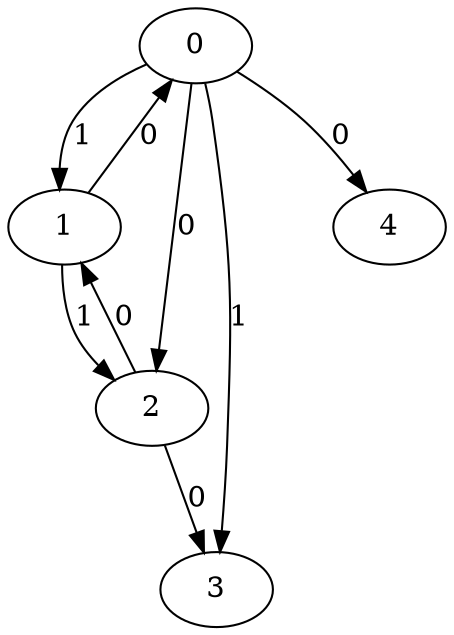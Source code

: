 // Source:437 Canonical: -1 1 0 1 0 0 -1 1 -1 -1 -1 0 -1 0 -1 -1 -1 -1 -1 -1 -1 -1 -1 -1 -1
digraph HRA_from_437_graph_000 {
  0 -> 1 [label="1"];
  0 -> 2 [label="0"];
  0 -> 3 [label="1"];
  1 -> 0 [label="0"];
  1 -> 2 [label="1"];
  2 -> 1 [label="0"];
  2 -> 3 [label="0"];
  0 -> 4 [label="0"];
}

// Source:437 Canonical: -1 1 0 1 0 0 -1 1 -1 -1 -1 0 -1 0 -1 -1 -1 -1 -1 -1 0 -1 -1 -1 -1
digraph HRA_from_437_graph_001 {
  0 -> 1 [label="1"];
  0 -> 2 [label="0"];
  0 -> 3 [label="1"];
  1 -> 0 [label="0"];
  1 -> 2 [label="1"];
  2 -> 1 [label="0"];
  2 -> 3 [label="0"];
  0 -> 4 [label="0"];
  4 -> 0 [label="0"];
}

// Source:437 Canonical: -1 1 0 1 -1 0 -1 1 -1 0 -1 0 -1 0 -1 -1 -1 -1 -1 -1 -1 -1 -1 -1 -1
digraph HRA_from_437_graph_002 {
  0 -> 1 [label="1"];
  0 -> 2 [label="0"];
  0 -> 3 [label="1"];
  1 -> 0 [label="0"];
  1 -> 2 [label="1"];
  2 -> 1 [label="0"];
  2 -> 3 [label="0"];
  1 -> 4 [label="0"];
}

// Source:437 Canonical: -1 1 0 1 0 0 -1 1 -1 0 -1 0 -1 0 -1 -1 -1 -1 -1 -1 -1 -1 -1 -1 -1
digraph HRA_from_437_graph_003 {
  0 -> 1 [label="1"];
  0 -> 2 [label="0"];
  0 -> 3 [label="1"];
  1 -> 0 [label="0"];
  1 -> 2 [label="1"];
  2 -> 1 [label="0"];
  2 -> 3 [label="0"];
  0 -> 4 [label="0"];
  1 -> 4 [label="0"];
}

// Source:437 Canonical: -1 1 0 1 -1 0 -1 1 -1 0 -1 0 -1 0 -1 -1 -1 -1 -1 -1 0 -1 -1 -1 -1
digraph HRA_from_437_graph_004 {
  0 -> 1 [label="1"];
  0 -> 2 [label="0"];
  0 -> 3 [label="1"];
  1 -> 0 [label="0"];
  1 -> 2 [label="1"];
  2 -> 1 [label="0"];
  2 -> 3 [label="0"];
  4 -> 0 [label="0"];
  1 -> 4 [label="0"];
}

// Source:437 Canonical: -1 1 0 1 0 0 -1 1 -1 0 -1 0 -1 0 -1 -1 -1 -1 -1 -1 0 -1 -1 -1 -1
digraph HRA_from_437_graph_005 {
  0 -> 1 [label="1"];
  0 -> 2 [label="0"];
  0 -> 3 [label="1"];
  1 -> 0 [label="0"];
  1 -> 2 [label="1"];
  2 -> 1 [label="0"];
  2 -> 3 [label="0"];
  0 -> 4 [label="0"];
  4 -> 0 [label="0"];
  1 -> 4 [label="0"];
}

// Source:437 Canonical: -1 1 0 1 0 0 -1 1 -1 -1 -1 0 -1 0 -1 -1 -1 -1 -1 -1 -1 0 -1 -1 -1
digraph HRA_from_437_graph_006 {
  0 -> 1 [label="1"];
  0 -> 2 [label="0"];
  0 -> 3 [label="1"];
  1 -> 0 [label="0"];
  1 -> 2 [label="1"];
  2 -> 1 [label="0"];
  2 -> 3 [label="0"];
  0 -> 4 [label="0"];
  4 -> 1 [label="0"];
}

// Source:437 Canonical: -1 1 0 1 0 0 -1 1 -1 -1 -1 0 -1 0 -1 -1 -1 -1 -1 -1 0 0 -1 -1 -1
digraph HRA_from_437_graph_007 {
  0 -> 1 [label="1"];
  0 -> 2 [label="0"];
  0 -> 3 [label="1"];
  1 -> 0 [label="0"];
  1 -> 2 [label="1"];
  2 -> 1 [label="0"];
  2 -> 3 [label="0"];
  0 -> 4 [label="0"];
  4 -> 0 [label="0"];
  4 -> 1 [label="0"];
}

// Source:437 Canonical: -1 1 0 1 -1 0 -1 1 -1 0 -1 0 -1 0 -1 -1 -1 -1 -1 -1 -1 0 -1 -1 -1
digraph HRA_from_437_graph_008 {
  0 -> 1 [label="1"];
  0 -> 2 [label="0"];
  0 -> 3 [label="1"];
  1 -> 0 [label="0"];
  1 -> 2 [label="1"];
  2 -> 1 [label="0"];
  2 -> 3 [label="0"];
  1 -> 4 [label="0"];
  4 -> 1 [label="0"];
}

// Source:437 Canonical: -1 1 0 1 0 0 -1 1 -1 0 -1 0 -1 0 -1 -1 -1 -1 -1 -1 -1 0 -1 -1 -1
digraph HRA_from_437_graph_009 {
  0 -> 1 [label="1"];
  0 -> 2 [label="0"];
  0 -> 3 [label="1"];
  1 -> 0 [label="0"];
  1 -> 2 [label="1"];
  2 -> 1 [label="0"];
  2 -> 3 [label="0"];
  0 -> 4 [label="0"];
  1 -> 4 [label="0"];
  4 -> 1 [label="0"];
}

// Source:437 Canonical: -1 1 0 1 -1 0 -1 1 -1 0 -1 0 -1 0 -1 -1 -1 -1 -1 -1 0 0 -1 -1 -1
digraph HRA_from_437_graph_010 {
  0 -> 1 [label="1"];
  0 -> 2 [label="0"];
  0 -> 3 [label="1"];
  1 -> 0 [label="0"];
  1 -> 2 [label="1"];
  2 -> 1 [label="0"];
  2 -> 3 [label="0"];
  4 -> 0 [label="0"];
  1 -> 4 [label="0"];
  4 -> 1 [label="0"];
}

// Source:437 Canonical: -1 1 0 1 0 0 -1 1 -1 0 -1 0 -1 0 -1 -1 -1 -1 -1 -1 0 0 -1 -1 -1
digraph HRA_from_437_graph_011 {
  0 -> 1 [label="1"];
  0 -> 2 [label="0"];
  0 -> 3 [label="1"];
  1 -> 0 [label="0"];
  1 -> 2 [label="1"];
  2 -> 1 [label="0"];
  2 -> 3 [label="0"];
  0 -> 4 [label="0"];
  4 -> 0 [label="0"];
  1 -> 4 [label="0"];
  4 -> 1 [label="0"];
}

// Source:437 Canonical: -1 1 0 1 -1 0 -1 1 -1 -1 -1 0 -1 0 0 -1 -1 -1 -1 -1 -1 -1 -1 -1 -1
digraph HRA_from_437_graph_012 {
  0 -> 1 [label="1"];
  0 -> 2 [label="0"];
  0 -> 3 [label="1"];
  1 -> 0 [label="0"];
  1 -> 2 [label="1"];
  2 -> 1 [label="0"];
  2 -> 3 [label="0"];
  2 -> 4 [label="0"];
}

// Source:437 Canonical: -1 1 0 1 0 0 -1 1 -1 -1 -1 0 -1 0 0 -1 -1 -1 -1 -1 -1 -1 -1 -1 -1
digraph HRA_from_437_graph_013 {
  0 -> 1 [label="1"];
  0 -> 2 [label="0"];
  0 -> 3 [label="1"];
  1 -> 0 [label="0"];
  1 -> 2 [label="1"];
  2 -> 1 [label="0"];
  2 -> 3 [label="0"];
  0 -> 4 [label="0"];
  2 -> 4 [label="0"];
}

// Source:437 Canonical: -1 1 0 1 -1 0 -1 1 -1 -1 -1 0 -1 0 0 -1 -1 -1 -1 -1 0 -1 -1 -1 -1
digraph HRA_from_437_graph_014 {
  0 -> 1 [label="1"];
  0 -> 2 [label="0"];
  0 -> 3 [label="1"];
  1 -> 0 [label="0"];
  1 -> 2 [label="1"];
  2 -> 1 [label="0"];
  2 -> 3 [label="0"];
  4 -> 0 [label="0"];
  2 -> 4 [label="0"];
}

// Source:437 Canonical: -1 1 0 1 0 0 -1 1 -1 -1 -1 0 -1 0 0 -1 -1 -1 -1 -1 0 -1 -1 -1 -1
digraph HRA_from_437_graph_015 {
  0 -> 1 [label="1"];
  0 -> 2 [label="0"];
  0 -> 3 [label="1"];
  1 -> 0 [label="0"];
  1 -> 2 [label="1"];
  2 -> 1 [label="0"];
  2 -> 3 [label="0"];
  0 -> 4 [label="0"];
  4 -> 0 [label="0"];
  2 -> 4 [label="0"];
}

// Source:437 Canonical: -1 1 0 1 -1 0 -1 1 -1 0 -1 0 -1 0 0 -1 -1 -1 -1 -1 -1 -1 -1 -1 -1
digraph HRA_from_437_graph_016 {
  0 -> 1 [label="1"];
  0 -> 2 [label="0"];
  0 -> 3 [label="1"];
  1 -> 0 [label="0"];
  1 -> 2 [label="1"];
  2 -> 1 [label="0"];
  2 -> 3 [label="0"];
  1 -> 4 [label="0"];
  2 -> 4 [label="0"];
}

// Source:437 Canonical: -1 1 0 1 0 0 -1 1 -1 0 -1 0 -1 0 0 -1 -1 -1 -1 -1 -1 -1 -1 -1 -1
digraph HRA_from_437_graph_017 {
  0 -> 1 [label="1"];
  0 -> 2 [label="0"];
  0 -> 3 [label="1"];
  1 -> 0 [label="0"];
  1 -> 2 [label="1"];
  2 -> 1 [label="0"];
  2 -> 3 [label="0"];
  0 -> 4 [label="0"];
  1 -> 4 [label="0"];
  2 -> 4 [label="0"];
}

// Source:437 Canonical: -1 1 0 1 -1 0 -1 1 -1 0 -1 0 -1 0 0 -1 -1 -1 -1 -1 0 -1 -1 -1 -1
digraph HRA_from_437_graph_018 {
  0 -> 1 [label="1"];
  0 -> 2 [label="0"];
  0 -> 3 [label="1"];
  1 -> 0 [label="0"];
  1 -> 2 [label="1"];
  2 -> 1 [label="0"];
  2 -> 3 [label="0"];
  4 -> 0 [label="0"];
  1 -> 4 [label="0"];
  2 -> 4 [label="0"];
}

// Source:437 Canonical: -1 1 0 1 0 0 -1 1 -1 0 -1 0 -1 0 0 -1 -1 -1 -1 -1 0 -1 -1 -1 -1
digraph HRA_from_437_graph_019 {
  0 -> 1 [label="1"];
  0 -> 2 [label="0"];
  0 -> 3 [label="1"];
  1 -> 0 [label="0"];
  1 -> 2 [label="1"];
  2 -> 1 [label="0"];
  2 -> 3 [label="0"];
  0 -> 4 [label="0"];
  4 -> 0 [label="0"];
  1 -> 4 [label="0"];
  2 -> 4 [label="0"];
}

// Source:437 Canonical: -1 1 0 1 -1 0 -1 1 -1 -1 -1 0 -1 0 0 -1 -1 -1 -1 -1 -1 0 -1 -1 -1
digraph HRA_from_437_graph_020 {
  0 -> 1 [label="1"];
  0 -> 2 [label="0"];
  0 -> 3 [label="1"];
  1 -> 0 [label="0"];
  1 -> 2 [label="1"];
  2 -> 1 [label="0"];
  2 -> 3 [label="0"];
  4 -> 1 [label="0"];
  2 -> 4 [label="0"];
}

// Source:437 Canonical: -1 1 0 1 0 0 -1 1 -1 -1 -1 0 -1 0 0 -1 -1 -1 -1 -1 -1 0 -1 -1 -1
digraph HRA_from_437_graph_021 {
  0 -> 1 [label="1"];
  0 -> 2 [label="0"];
  0 -> 3 [label="1"];
  1 -> 0 [label="0"];
  1 -> 2 [label="1"];
  2 -> 1 [label="0"];
  2 -> 3 [label="0"];
  0 -> 4 [label="0"];
  4 -> 1 [label="0"];
  2 -> 4 [label="0"];
}

// Source:437 Canonical: -1 1 0 1 -1 0 -1 1 -1 -1 -1 0 -1 0 0 -1 -1 -1 -1 -1 0 0 -1 -1 -1
digraph HRA_from_437_graph_022 {
  0 -> 1 [label="1"];
  0 -> 2 [label="0"];
  0 -> 3 [label="1"];
  1 -> 0 [label="0"];
  1 -> 2 [label="1"];
  2 -> 1 [label="0"];
  2 -> 3 [label="0"];
  4 -> 0 [label="0"];
  4 -> 1 [label="0"];
  2 -> 4 [label="0"];
}

// Source:437 Canonical: -1 1 0 1 0 0 -1 1 -1 -1 -1 0 -1 0 0 -1 -1 -1 -1 -1 0 0 -1 -1 -1
digraph HRA_from_437_graph_023 {
  0 -> 1 [label="1"];
  0 -> 2 [label="0"];
  0 -> 3 [label="1"];
  1 -> 0 [label="0"];
  1 -> 2 [label="1"];
  2 -> 1 [label="0"];
  2 -> 3 [label="0"];
  0 -> 4 [label="0"];
  4 -> 0 [label="0"];
  4 -> 1 [label="0"];
  2 -> 4 [label="0"];
}

// Source:437 Canonical: -1 1 0 1 -1 0 -1 1 -1 0 -1 0 -1 0 0 -1 -1 -1 -1 -1 -1 0 -1 -1 -1
digraph HRA_from_437_graph_024 {
  0 -> 1 [label="1"];
  0 -> 2 [label="0"];
  0 -> 3 [label="1"];
  1 -> 0 [label="0"];
  1 -> 2 [label="1"];
  2 -> 1 [label="0"];
  2 -> 3 [label="0"];
  1 -> 4 [label="0"];
  4 -> 1 [label="0"];
  2 -> 4 [label="0"];
}

// Source:437 Canonical: -1 1 0 1 0 0 -1 1 -1 0 -1 0 -1 0 0 -1 -1 -1 -1 -1 -1 0 -1 -1 -1
digraph HRA_from_437_graph_025 {
  0 -> 1 [label="1"];
  0 -> 2 [label="0"];
  0 -> 3 [label="1"];
  1 -> 0 [label="0"];
  1 -> 2 [label="1"];
  2 -> 1 [label="0"];
  2 -> 3 [label="0"];
  0 -> 4 [label="0"];
  1 -> 4 [label="0"];
  4 -> 1 [label="0"];
  2 -> 4 [label="0"];
}

// Source:437 Canonical: -1 1 0 1 -1 0 -1 1 -1 0 -1 0 -1 0 0 -1 -1 -1 -1 -1 0 0 -1 -1 -1
digraph HRA_from_437_graph_026 {
  0 -> 1 [label="1"];
  0 -> 2 [label="0"];
  0 -> 3 [label="1"];
  1 -> 0 [label="0"];
  1 -> 2 [label="1"];
  2 -> 1 [label="0"];
  2 -> 3 [label="0"];
  4 -> 0 [label="0"];
  1 -> 4 [label="0"];
  4 -> 1 [label="0"];
  2 -> 4 [label="0"];
}

// Source:437 Canonical: -1 1 0 1 0 0 -1 1 -1 0 -1 0 -1 0 0 -1 -1 -1 -1 -1 0 0 -1 -1 -1
digraph HRA_from_437_graph_027 {
  0 -> 1 [label="1"];
  0 -> 2 [label="0"];
  0 -> 3 [label="1"];
  1 -> 0 [label="0"];
  1 -> 2 [label="1"];
  2 -> 1 [label="0"];
  2 -> 3 [label="0"];
  0 -> 4 [label="0"];
  4 -> 0 [label="0"];
  1 -> 4 [label="0"];
  4 -> 1 [label="0"];
  2 -> 4 [label="0"];
}

// Source:437 Canonical: -1 1 0 1 0 0 -1 1 -1 -1 -1 0 -1 0 -1 -1 -1 -1 -1 -1 -1 -1 0 -1 -1
digraph HRA_from_437_graph_028 {
  0 -> 1 [label="1"];
  0 -> 2 [label="0"];
  0 -> 3 [label="1"];
  1 -> 0 [label="0"];
  1 -> 2 [label="1"];
  2 -> 1 [label="0"];
  2 -> 3 [label="0"];
  0 -> 4 [label="0"];
  4 -> 2 [label="0"];
}

// Source:437 Canonical: -1 1 0 1 0 0 -1 1 -1 -1 -1 0 -1 0 -1 -1 -1 -1 -1 -1 0 -1 0 -1 -1
digraph HRA_from_437_graph_029 {
  0 -> 1 [label="1"];
  0 -> 2 [label="0"];
  0 -> 3 [label="1"];
  1 -> 0 [label="0"];
  1 -> 2 [label="1"];
  2 -> 1 [label="0"];
  2 -> 3 [label="0"];
  0 -> 4 [label="0"];
  4 -> 0 [label="0"];
  4 -> 2 [label="0"];
}

// Source:437 Canonical: -1 1 0 1 -1 0 -1 1 -1 0 -1 0 -1 0 -1 -1 -1 -1 -1 -1 -1 -1 0 -1 -1
digraph HRA_from_437_graph_030 {
  0 -> 1 [label="1"];
  0 -> 2 [label="0"];
  0 -> 3 [label="1"];
  1 -> 0 [label="0"];
  1 -> 2 [label="1"];
  2 -> 1 [label="0"];
  2 -> 3 [label="0"];
  1 -> 4 [label="0"];
  4 -> 2 [label="0"];
}

// Source:437 Canonical: -1 1 0 1 0 0 -1 1 -1 0 -1 0 -1 0 -1 -1 -1 -1 -1 -1 -1 -1 0 -1 -1
digraph HRA_from_437_graph_031 {
  0 -> 1 [label="1"];
  0 -> 2 [label="0"];
  0 -> 3 [label="1"];
  1 -> 0 [label="0"];
  1 -> 2 [label="1"];
  2 -> 1 [label="0"];
  2 -> 3 [label="0"];
  0 -> 4 [label="0"];
  1 -> 4 [label="0"];
  4 -> 2 [label="0"];
}

// Source:437 Canonical: -1 1 0 1 -1 0 -1 1 -1 0 -1 0 -1 0 -1 -1 -1 -1 -1 -1 0 -1 0 -1 -1
digraph HRA_from_437_graph_032 {
  0 -> 1 [label="1"];
  0 -> 2 [label="0"];
  0 -> 3 [label="1"];
  1 -> 0 [label="0"];
  1 -> 2 [label="1"];
  2 -> 1 [label="0"];
  2 -> 3 [label="0"];
  4 -> 0 [label="0"];
  1 -> 4 [label="0"];
  4 -> 2 [label="0"];
}

// Source:437 Canonical: -1 1 0 1 0 0 -1 1 -1 0 -1 0 -1 0 -1 -1 -1 -1 -1 -1 0 -1 0 -1 -1
digraph HRA_from_437_graph_033 {
  0 -> 1 [label="1"];
  0 -> 2 [label="0"];
  0 -> 3 [label="1"];
  1 -> 0 [label="0"];
  1 -> 2 [label="1"];
  2 -> 1 [label="0"];
  2 -> 3 [label="0"];
  0 -> 4 [label="0"];
  4 -> 0 [label="0"];
  1 -> 4 [label="0"];
  4 -> 2 [label="0"];
}

// Source:437 Canonical: -1 1 0 1 0 0 -1 1 -1 -1 -1 0 -1 0 -1 -1 -1 -1 -1 -1 -1 0 0 -1 -1
digraph HRA_from_437_graph_034 {
  0 -> 1 [label="1"];
  0 -> 2 [label="0"];
  0 -> 3 [label="1"];
  1 -> 0 [label="0"];
  1 -> 2 [label="1"];
  2 -> 1 [label="0"];
  2 -> 3 [label="0"];
  0 -> 4 [label="0"];
  4 -> 1 [label="0"];
  4 -> 2 [label="0"];
}

// Source:437 Canonical: -1 1 0 1 0 0 -1 1 -1 -1 -1 0 -1 0 -1 -1 -1 -1 -1 -1 0 0 0 -1 -1
digraph HRA_from_437_graph_035 {
  0 -> 1 [label="1"];
  0 -> 2 [label="0"];
  0 -> 3 [label="1"];
  1 -> 0 [label="0"];
  1 -> 2 [label="1"];
  2 -> 1 [label="0"];
  2 -> 3 [label="0"];
  0 -> 4 [label="0"];
  4 -> 0 [label="0"];
  4 -> 1 [label="0"];
  4 -> 2 [label="0"];
}

// Source:437 Canonical: -1 1 0 1 -1 0 -1 1 -1 0 -1 0 -1 0 -1 -1 -1 -1 -1 -1 -1 0 0 -1 -1
digraph HRA_from_437_graph_036 {
  0 -> 1 [label="1"];
  0 -> 2 [label="0"];
  0 -> 3 [label="1"];
  1 -> 0 [label="0"];
  1 -> 2 [label="1"];
  2 -> 1 [label="0"];
  2 -> 3 [label="0"];
  1 -> 4 [label="0"];
  4 -> 1 [label="0"];
  4 -> 2 [label="0"];
}

// Source:437 Canonical: -1 1 0 1 0 0 -1 1 -1 0 -1 0 -1 0 -1 -1 -1 -1 -1 -1 -1 0 0 -1 -1
digraph HRA_from_437_graph_037 {
  0 -> 1 [label="1"];
  0 -> 2 [label="0"];
  0 -> 3 [label="1"];
  1 -> 0 [label="0"];
  1 -> 2 [label="1"];
  2 -> 1 [label="0"];
  2 -> 3 [label="0"];
  0 -> 4 [label="0"];
  1 -> 4 [label="0"];
  4 -> 1 [label="0"];
  4 -> 2 [label="0"];
}

// Source:437 Canonical: -1 1 0 1 -1 0 -1 1 -1 0 -1 0 -1 0 -1 -1 -1 -1 -1 -1 0 0 0 -1 -1
digraph HRA_from_437_graph_038 {
  0 -> 1 [label="1"];
  0 -> 2 [label="0"];
  0 -> 3 [label="1"];
  1 -> 0 [label="0"];
  1 -> 2 [label="1"];
  2 -> 1 [label="0"];
  2 -> 3 [label="0"];
  4 -> 0 [label="0"];
  1 -> 4 [label="0"];
  4 -> 1 [label="0"];
  4 -> 2 [label="0"];
}

// Source:437 Canonical: -1 1 0 1 0 0 -1 1 -1 0 -1 0 -1 0 -1 -1 -1 -1 -1 -1 0 0 0 -1 -1
digraph HRA_from_437_graph_039 {
  0 -> 1 [label="1"];
  0 -> 2 [label="0"];
  0 -> 3 [label="1"];
  1 -> 0 [label="0"];
  1 -> 2 [label="1"];
  2 -> 1 [label="0"];
  2 -> 3 [label="0"];
  0 -> 4 [label="0"];
  4 -> 0 [label="0"];
  1 -> 4 [label="0"];
  4 -> 1 [label="0"];
  4 -> 2 [label="0"];
}

// Source:437 Canonical: -1 1 0 1 -1 0 -1 1 -1 -1 -1 0 -1 0 0 -1 -1 -1 -1 -1 -1 -1 0 -1 -1
digraph HRA_from_437_graph_040 {
  0 -> 1 [label="1"];
  0 -> 2 [label="0"];
  0 -> 3 [label="1"];
  1 -> 0 [label="0"];
  1 -> 2 [label="1"];
  2 -> 1 [label="0"];
  2 -> 3 [label="0"];
  2 -> 4 [label="0"];
  4 -> 2 [label="0"];
}

// Source:437 Canonical: -1 1 0 1 0 0 -1 1 -1 -1 -1 0 -1 0 0 -1 -1 -1 -1 -1 -1 -1 0 -1 -1
digraph HRA_from_437_graph_041 {
  0 -> 1 [label="1"];
  0 -> 2 [label="0"];
  0 -> 3 [label="1"];
  1 -> 0 [label="0"];
  1 -> 2 [label="1"];
  2 -> 1 [label="0"];
  2 -> 3 [label="0"];
  0 -> 4 [label="0"];
  2 -> 4 [label="0"];
  4 -> 2 [label="0"];
}

// Source:437 Canonical: -1 1 0 1 -1 0 -1 1 -1 -1 -1 0 -1 0 0 -1 -1 -1 -1 -1 0 -1 0 -1 -1
digraph HRA_from_437_graph_042 {
  0 -> 1 [label="1"];
  0 -> 2 [label="0"];
  0 -> 3 [label="1"];
  1 -> 0 [label="0"];
  1 -> 2 [label="1"];
  2 -> 1 [label="0"];
  2 -> 3 [label="0"];
  4 -> 0 [label="0"];
  2 -> 4 [label="0"];
  4 -> 2 [label="0"];
}

// Source:437 Canonical: -1 1 0 1 0 0 -1 1 -1 -1 -1 0 -1 0 0 -1 -1 -1 -1 -1 0 -1 0 -1 -1
digraph HRA_from_437_graph_043 {
  0 -> 1 [label="1"];
  0 -> 2 [label="0"];
  0 -> 3 [label="1"];
  1 -> 0 [label="0"];
  1 -> 2 [label="1"];
  2 -> 1 [label="0"];
  2 -> 3 [label="0"];
  0 -> 4 [label="0"];
  4 -> 0 [label="0"];
  2 -> 4 [label="0"];
  4 -> 2 [label="0"];
}

// Source:437 Canonical: -1 1 0 1 -1 0 -1 1 -1 0 -1 0 -1 0 0 -1 -1 -1 -1 -1 -1 -1 0 -1 -1
digraph HRA_from_437_graph_044 {
  0 -> 1 [label="1"];
  0 -> 2 [label="0"];
  0 -> 3 [label="1"];
  1 -> 0 [label="0"];
  1 -> 2 [label="1"];
  2 -> 1 [label="0"];
  2 -> 3 [label="0"];
  1 -> 4 [label="0"];
  2 -> 4 [label="0"];
  4 -> 2 [label="0"];
}

// Source:437 Canonical: -1 1 0 1 0 0 -1 1 -1 0 -1 0 -1 0 0 -1 -1 -1 -1 -1 -1 -1 0 -1 -1
digraph HRA_from_437_graph_045 {
  0 -> 1 [label="1"];
  0 -> 2 [label="0"];
  0 -> 3 [label="1"];
  1 -> 0 [label="0"];
  1 -> 2 [label="1"];
  2 -> 1 [label="0"];
  2 -> 3 [label="0"];
  0 -> 4 [label="0"];
  1 -> 4 [label="0"];
  2 -> 4 [label="0"];
  4 -> 2 [label="0"];
}

// Source:437 Canonical: -1 1 0 1 -1 0 -1 1 -1 0 -1 0 -1 0 0 -1 -1 -1 -1 -1 0 -1 0 -1 -1
digraph HRA_from_437_graph_046 {
  0 -> 1 [label="1"];
  0 -> 2 [label="0"];
  0 -> 3 [label="1"];
  1 -> 0 [label="0"];
  1 -> 2 [label="1"];
  2 -> 1 [label="0"];
  2 -> 3 [label="0"];
  4 -> 0 [label="0"];
  1 -> 4 [label="0"];
  2 -> 4 [label="0"];
  4 -> 2 [label="0"];
}

// Source:437 Canonical: -1 1 0 1 0 0 -1 1 -1 0 -1 0 -1 0 0 -1 -1 -1 -1 -1 0 -1 0 -1 -1
digraph HRA_from_437_graph_047 {
  0 -> 1 [label="1"];
  0 -> 2 [label="0"];
  0 -> 3 [label="1"];
  1 -> 0 [label="0"];
  1 -> 2 [label="1"];
  2 -> 1 [label="0"];
  2 -> 3 [label="0"];
  0 -> 4 [label="0"];
  4 -> 0 [label="0"];
  1 -> 4 [label="0"];
  2 -> 4 [label="0"];
  4 -> 2 [label="0"];
}

// Source:437 Canonical: -1 1 0 1 -1 0 -1 1 -1 -1 -1 0 -1 0 0 -1 -1 -1 -1 -1 -1 0 0 -1 -1
digraph HRA_from_437_graph_048 {
  0 -> 1 [label="1"];
  0 -> 2 [label="0"];
  0 -> 3 [label="1"];
  1 -> 0 [label="0"];
  1 -> 2 [label="1"];
  2 -> 1 [label="0"];
  2 -> 3 [label="0"];
  4 -> 1 [label="0"];
  2 -> 4 [label="0"];
  4 -> 2 [label="0"];
}

// Source:437 Canonical: -1 1 0 1 0 0 -1 1 -1 -1 -1 0 -1 0 0 -1 -1 -1 -1 -1 -1 0 0 -1 -1
digraph HRA_from_437_graph_049 {
  0 -> 1 [label="1"];
  0 -> 2 [label="0"];
  0 -> 3 [label="1"];
  1 -> 0 [label="0"];
  1 -> 2 [label="1"];
  2 -> 1 [label="0"];
  2 -> 3 [label="0"];
  0 -> 4 [label="0"];
  4 -> 1 [label="0"];
  2 -> 4 [label="0"];
  4 -> 2 [label="0"];
}

// Source:437 Canonical: -1 1 0 1 -1 0 -1 1 -1 -1 -1 0 -1 0 0 -1 -1 -1 -1 -1 0 0 0 -1 -1
digraph HRA_from_437_graph_050 {
  0 -> 1 [label="1"];
  0 -> 2 [label="0"];
  0 -> 3 [label="1"];
  1 -> 0 [label="0"];
  1 -> 2 [label="1"];
  2 -> 1 [label="0"];
  2 -> 3 [label="0"];
  4 -> 0 [label="0"];
  4 -> 1 [label="0"];
  2 -> 4 [label="0"];
  4 -> 2 [label="0"];
}

// Source:437 Canonical: -1 1 0 1 0 0 -1 1 -1 -1 -1 0 -1 0 0 -1 -1 -1 -1 -1 0 0 0 -1 -1
digraph HRA_from_437_graph_051 {
  0 -> 1 [label="1"];
  0 -> 2 [label="0"];
  0 -> 3 [label="1"];
  1 -> 0 [label="0"];
  1 -> 2 [label="1"];
  2 -> 1 [label="0"];
  2 -> 3 [label="0"];
  0 -> 4 [label="0"];
  4 -> 0 [label="0"];
  4 -> 1 [label="0"];
  2 -> 4 [label="0"];
  4 -> 2 [label="0"];
}

// Source:437 Canonical: -1 1 0 1 -1 0 -1 1 -1 0 -1 0 -1 0 0 -1 -1 -1 -1 -1 -1 0 0 -1 -1
digraph HRA_from_437_graph_052 {
  0 -> 1 [label="1"];
  0 -> 2 [label="0"];
  0 -> 3 [label="1"];
  1 -> 0 [label="0"];
  1 -> 2 [label="1"];
  2 -> 1 [label="0"];
  2 -> 3 [label="0"];
  1 -> 4 [label="0"];
  4 -> 1 [label="0"];
  2 -> 4 [label="0"];
  4 -> 2 [label="0"];
}

// Source:437 Canonical: -1 1 0 1 0 0 -1 1 -1 0 -1 0 -1 0 0 -1 -1 -1 -1 -1 -1 0 0 -1 -1
digraph HRA_from_437_graph_053 {
  0 -> 1 [label="1"];
  0 -> 2 [label="0"];
  0 -> 3 [label="1"];
  1 -> 0 [label="0"];
  1 -> 2 [label="1"];
  2 -> 1 [label="0"];
  2 -> 3 [label="0"];
  0 -> 4 [label="0"];
  1 -> 4 [label="0"];
  4 -> 1 [label="0"];
  2 -> 4 [label="0"];
  4 -> 2 [label="0"];
}

// Source:437 Canonical: -1 1 0 1 -1 0 -1 1 -1 0 -1 0 -1 0 0 -1 -1 -1 -1 -1 0 0 0 -1 -1
digraph HRA_from_437_graph_054 {
  0 -> 1 [label="1"];
  0 -> 2 [label="0"];
  0 -> 3 [label="1"];
  1 -> 0 [label="0"];
  1 -> 2 [label="1"];
  2 -> 1 [label="0"];
  2 -> 3 [label="0"];
  4 -> 0 [label="0"];
  1 -> 4 [label="0"];
  4 -> 1 [label="0"];
  2 -> 4 [label="0"];
  4 -> 2 [label="0"];
}

// Source:437 Canonical: -1 1 0 1 0 0 -1 1 -1 0 -1 0 -1 0 0 -1 -1 -1 -1 -1 0 0 0 -1 -1
digraph HRA_from_437_graph_055 {
  0 -> 1 [label="1"];
  0 -> 2 [label="0"];
  0 -> 3 [label="1"];
  1 -> 0 [label="0"];
  1 -> 2 [label="1"];
  2 -> 1 [label="0"];
  2 -> 3 [label="0"];
  0 -> 4 [label="0"];
  4 -> 0 [label="0"];
  1 -> 4 [label="0"];
  4 -> 1 [label="0"];
  2 -> 4 [label="0"];
  4 -> 2 [label="0"];
}

// Source:437 Canonical: -1 1 0 1 -1 0 -1 1 -1 -1 -1 0 -1 0 -1 -1 -1 -1 -1 0 -1 -1 -1 -1 -1
digraph HRA_from_437_graph_056 {
  0 -> 1 [label="1"];
  0 -> 2 [label="0"];
  0 -> 3 [label="1"];
  1 -> 0 [label="0"];
  1 -> 2 [label="1"];
  2 -> 1 [label="0"];
  2 -> 3 [label="0"];
  3 -> 4 [label="0"];
}

// Source:437 Canonical: -1 1 0 1 0 0 -1 1 -1 -1 -1 0 -1 0 -1 -1 -1 -1 -1 0 -1 -1 -1 -1 -1
digraph HRA_from_437_graph_057 {
  0 -> 1 [label="1"];
  0 -> 2 [label="0"];
  0 -> 3 [label="1"];
  1 -> 0 [label="0"];
  1 -> 2 [label="1"];
  2 -> 1 [label="0"];
  2 -> 3 [label="0"];
  0 -> 4 [label="0"];
  3 -> 4 [label="0"];
}

// Source:437 Canonical: -1 1 0 1 -1 0 -1 1 -1 -1 -1 0 -1 0 -1 -1 -1 -1 -1 0 0 -1 -1 -1 -1
digraph HRA_from_437_graph_058 {
  0 -> 1 [label="1"];
  0 -> 2 [label="0"];
  0 -> 3 [label="1"];
  1 -> 0 [label="0"];
  1 -> 2 [label="1"];
  2 -> 1 [label="0"];
  2 -> 3 [label="0"];
  4 -> 0 [label="0"];
  3 -> 4 [label="0"];
}

// Source:437 Canonical: -1 1 0 1 0 0 -1 1 -1 -1 -1 0 -1 0 -1 -1 -1 -1 -1 0 0 -1 -1 -1 -1
digraph HRA_from_437_graph_059 {
  0 -> 1 [label="1"];
  0 -> 2 [label="0"];
  0 -> 3 [label="1"];
  1 -> 0 [label="0"];
  1 -> 2 [label="1"];
  2 -> 1 [label="0"];
  2 -> 3 [label="0"];
  0 -> 4 [label="0"];
  4 -> 0 [label="0"];
  3 -> 4 [label="0"];
}

// Source:437 Canonical: -1 1 0 1 -1 0 -1 1 -1 0 -1 0 -1 0 -1 -1 -1 -1 -1 0 -1 -1 -1 -1 -1
digraph HRA_from_437_graph_060 {
  0 -> 1 [label="1"];
  0 -> 2 [label="0"];
  0 -> 3 [label="1"];
  1 -> 0 [label="0"];
  1 -> 2 [label="1"];
  2 -> 1 [label="0"];
  2 -> 3 [label="0"];
  1 -> 4 [label="0"];
  3 -> 4 [label="0"];
}

// Source:437 Canonical: -1 1 0 1 0 0 -1 1 -1 0 -1 0 -1 0 -1 -1 -1 -1 -1 0 -1 -1 -1 -1 -1
digraph HRA_from_437_graph_061 {
  0 -> 1 [label="1"];
  0 -> 2 [label="0"];
  0 -> 3 [label="1"];
  1 -> 0 [label="0"];
  1 -> 2 [label="1"];
  2 -> 1 [label="0"];
  2 -> 3 [label="0"];
  0 -> 4 [label="0"];
  1 -> 4 [label="0"];
  3 -> 4 [label="0"];
}

// Source:437 Canonical: -1 1 0 1 -1 0 -1 1 -1 0 -1 0 -1 0 -1 -1 -1 -1 -1 0 0 -1 -1 -1 -1
digraph HRA_from_437_graph_062 {
  0 -> 1 [label="1"];
  0 -> 2 [label="0"];
  0 -> 3 [label="1"];
  1 -> 0 [label="0"];
  1 -> 2 [label="1"];
  2 -> 1 [label="0"];
  2 -> 3 [label="0"];
  4 -> 0 [label="0"];
  1 -> 4 [label="0"];
  3 -> 4 [label="0"];
}

// Source:437 Canonical: -1 1 0 1 0 0 -1 1 -1 0 -1 0 -1 0 -1 -1 -1 -1 -1 0 0 -1 -1 -1 -1
digraph HRA_from_437_graph_063 {
  0 -> 1 [label="1"];
  0 -> 2 [label="0"];
  0 -> 3 [label="1"];
  1 -> 0 [label="0"];
  1 -> 2 [label="1"];
  2 -> 1 [label="0"];
  2 -> 3 [label="0"];
  0 -> 4 [label="0"];
  4 -> 0 [label="0"];
  1 -> 4 [label="0"];
  3 -> 4 [label="0"];
}

// Source:437 Canonical: -1 1 0 1 -1 0 -1 1 -1 -1 -1 0 -1 0 -1 -1 -1 -1 -1 0 -1 0 -1 -1 -1
digraph HRA_from_437_graph_064 {
  0 -> 1 [label="1"];
  0 -> 2 [label="0"];
  0 -> 3 [label="1"];
  1 -> 0 [label="0"];
  1 -> 2 [label="1"];
  2 -> 1 [label="0"];
  2 -> 3 [label="0"];
  4 -> 1 [label="0"];
  3 -> 4 [label="0"];
}

// Source:437 Canonical: -1 1 0 1 0 0 -1 1 -1 -1 -1 0 -1 0 -1 -1 -1 -1 -1 0 -1 0 -1 -1 -1
digraph HRA_from_437_graph_065 {
  0 -> 1 [label="1"];
  0 -> 2 [label="0"];
  0 -> 3 [label="1"];
  1 -> 0 [label="0"];
  1 -> 2 [label="1"];
  2 -> 1 [label="0"];
  2 -> 3 [label="0"];
  0 -> 4 [label="0"];
  4 -> 1 [label="0"];
  3 -> 4 [label="0"];
}

// Source:437 Canonical: -1 1 0 1 -1 0 -1 1 -1 -1 -1 0 -1 0 -1 -1 -1 -1 -1 0 0 0 -1 -1 -1
digraph HRA_from_437_graph_066 {
  0 -> 1 [label="1"];
  0 -> 2 [label="0"];
  0 -> 3 [label="1"];
  1 -> 0 [label="0"];
  1 -> 2 [label="1"];
  2 -> 1 [label="0"];
  2 -> 3 [label="0"];
  4 -> 0 [label="0"];
  4 -> 1 [label="0"];
  3 -> 4 [label="0"];
}

// Source:437 Canonical: -1 1 0 1 0 0 -1 1 -1 -1 -1 0 -1 0 -1 -1 -1 -1 -1 0 0 0 -1 -1 -1
digraph HRA_from_437_graph_067 {
  0 -> 1 [label="1"];
  0 -> 2 [label="0"];
  0 -> 3 [label="1"];
  1 -> 0 [label="0"];
  1 -> 2 [label="1"];
  2 -> 1 [label="0"];
  2 -> 3 [label="0"];
  0 -> 4 [label="0"];
  4 -> 0 [label="0"];
  4 -> 1 [label="0"];
  3 -> 4 [label="0"];
}

// Source:437 Canonical: -1 1 0 1 -1 0 -1 1 -1 0 -1 0 -1 0 -1 -1 -1 -1 -1 0 -1 0 -1 -1 -1
digraph HRA_from_437_graph_068 {
  0 -> 1 [label="1"];
  0 -> 2 [label="0"];
  0 -> 3 [label="1"];
  1 -> 0 [label="0"];
  1 -> 2 [label="1"];
  2 -> 1 [label="0"];
  2 -> 3 [label="0"];
  1 -> 4 [label="0"];
  4 -> 1 [label="0"];
  3 -> 4 [label="0"];
}

// Source:437 Canonical: -1 1 0 1 0 0 -1 1 -1 0 -1 0 -1 0 -1 -1 -1 -1 -1 0 -1 0 -1 -1 -1
digraph HRA_from_437_graph_069 {
  0 -> 1 [label="1"];
  0 -> 2 [label="0"];
  0 -> 3 [label="1"];
  1 -> 0 [label="0"];
  1 -> 2 [label="1"];
  2 -> 1 [label="0"];
  2 -> 3 [label="0"];
  0 -> 4 [label="0"];
  1 -> 4 [label="0"];
  4 -> 1 [label="0"];
  3 -> 4 [label="0"];
}

// Source:437 Canonical: -1 1 0 1 -1 0 -1 1 -1 0 -1 0 -1 0 -1 -1 -1 -1 -1 0 0 0 -1 -1 -1
digraph HRA_from_437_graph_070 {
  0 -> 1 [label="1"];
  0 -> 2 [label="0"];
  0 -> 3 [label="1"];
  1 -> 0 [label="0"];
  1 -> 2 [label="1"];
  2 -> 1 [label="0"];
  2 -> 3 [label="0"];
  4 -> 0 [label="0"];
  1 -> 4 [label="0"];
  4 -> 1 [label="0"];
  3 -> 4 [label="0"];
}

// Source:437 Canonical: -1 1 0 1 0 0 -1 1 -1 0 -1 0 -1 0 -1 -1 -1 -1 -1 0 0 0 -1 -1 -1
digraph HRA_from_437_graph_071 {
  0 -> 1 [label="1"];
  0 -> 2 [label="0"];
  0 -> 3 [label="1"];
  1 -> 0 [label="0"];
  1 -> 2 [label="1"];
  2 -> 1 [label="0"];
  2 -> 3 [label="0"];
  0 -> 4 [label="0"];
  4 -> 0 [label="0"];
  1 -> 4 [label="0"];
  4 -> 1 [label="0"];
  3 -> 4 [label="0"];
}

// Source:437 Canonical: -1 1 0 1 -1 0 -1 1 -1 -1 -1 0 -1 0 0 -1 -1 -1 -1 0 -1 -1 -1 -1 -1
digraph HRA_from_437_graph_072 {
  0 -> 1 [label="1"];
  0 -> 2 [label="0"];
  0 -> 3 [label="1"];
  1 -> 0 [label="0"];
  1 -> 2 [label="1"];
  2 -> 1 [label="0"];
  2 -> 3 [label="0"];
  2 -> 4 [label="0"];
  3 -> 4 [label="0"];
}

// Source:437 Canonical: -1 1 0 1 0 0 -1 1 -1 -1 -1 0 -1 0 0 -1 -1 -1 -1 0 -1 -1 -1 -1 -1
digraph HRA_from_437_graph_073 {
  0 -> 1 [label="1"];
  0 -> 2 [label="0"];
  0 -> 3 [label="1"];
  1 -> 0 [label="0"];
  1 -> 2 [label="1"];
  2 -> 1 [label="0"];
  2 -> 3 [label="0"];
  0 -> 4 [label="0"];
  2 -> 4 [label="0"];
  3 -> 4 [label="0"];
}

// Source:437 Canonical: -1 1 0 1 -1 0 -1 1 -1 -1 -1 0 -1 0 0 -1 -1 -1 -1 0 0 -1 -1 -1 -1
digraph HRA_from_437_graph_074 {
  0 -> 1 [label="1"];
  0 -> 2 [label="0"];
  0 -> 3 [label="1"];
  1 -> 0 [label="0"];
  1 -> 2 [label="1"];
  2 -> 1 [label="0"];
  2 -> 3 [label="0"];
  4 -> 0 [label="0"];
  2 -> 4 [label="0"];
  3 -> 4 [label="0"];
}

// Source:437 Canonical: -1 1 0 1 0 0 -1 1 -1 -1 -1 0 -1 0 0 -1 -1 -1 -1 0 0 -1 -1 -1 -1
digraph HRA_from_437_graph_075 {
  0 -> 1 [label="1"];
  0 -> 2 [label="0"];
  0 -> 3 [label="1"];
  1 -> 0 [label="0"];
  1 -> 2 [label="1"];
  2 -> 1 [label="0"];
  2 -> 3 [label="0"];
  0 -> 4 [label="0"];
  4 -> 0 [label="0"];
  2 -> 4 [label="0"];
  3 -> 4 [label="0"];
}

// Source:437 Canonical: -1 1 0 1 -1 0 -1 1 -1 0 -1 0 -1 0 0 -1 -1 -1 -1 0 -1 -1 -1 -1 -1
digraph HRA_from_437_graph_076 {
  0 -> 1 [label="1"];
  0 -> 2 [label="0"];
  0 -> 3 [label="1"];
  1 -> 0 [label="0"];
  1 -> 2 [label="1"];
  2 -> 1 [label="0"];
  2 -> 3 [label="0"];
  1 -> 4 [label="0"];
  2 -> 4 [label="0"];
  3 -> 4 [label="0"];
}

// Source:437 Canonical: -1 1 0 1 0 0 -1 1 -1 0 -1 0 -1 0 0 -1 -1 -1 -1 0 -1 -1 -1 -1 -1
digraph HRA_from_437_graph_077 {
  0 -> 1 [label="1"];
  0 -> 2 [label="0"];
  0 -> 3 [label="1"];
  1 -> 0 [label="0"];
  1 -> 2 [label="1"];
  2 -> 1 [label="0"];
  2 -> 3 [label="0"];
  0 -> 4 [label="0"];
  1 -> 4 [label="0"];
  2 -> 4 [label="0"];
  3 -> 4 [label="0"];
}

// Source:437 Canonical: -1 1 0 1 -1 0 -1 1 -1 0 -1 0 -1 0 0 -1 -1 -1 -1 0 0 -1 -1 -1 -1
digraph HRA_from_437_graph_078 {
  0 -> 1 [label="1"];
  0 -> 2 [label="0"];
  0 -> 3 [label="1"];
  1 -> 0 [label="0"];
  1 -> 2 [label="1"];
  2 -> 1 [label="0"];
  2 -> 3 [label="0"];
  4 -> 0 [label="0"];
  1 -> 4 [label="0"];
  2 -> 4 [label="0"];
  3 -> 4 [label="0"];
}

// Source:437 Canonical: -1 1 0 1 0 0 -1 1 -1 0 -1 0 -1 0 0 -1 -1 -1 -1 0 0 -1 -1 -1 -1
digraph HRA_from_437_graph_079 {
  0 -> 1 [label="1"];
  0 -> 2 [label="0"];
  0 -> 3 [label="1"];
  1 -> 0 [label="0"];
  1 -> 2 [label="1"];
  2 -> 1 [label="0"];
  2 -> 3 [label="0"];
  0 -> 4 [label="0"];
  4 -> 0 [label="0"];
  1 -> 4 [label="0"];
  2 -> 4 [label="0"];
  3 -> 4 [label="0"];
}

// Source:437 Canonical: -1 1 0 1 -1 0 -1 1 -1 -1 -1 0 -1 0 0 -1 -1 -1 -1 0 -1 0 -1 -1 -1
digraph HRA_from_437_graph_080 {
  0 -> 1 [label="1"];
  0 -> 2 [label="0"];
  0 -> 3 [label="1"];
  1 -> 0 [label="0"];
  1 -> 2 [label="1"];
  2 -> 1 [label="0"];
  2 -> 3 [label="0"];
  4 -> 1 [label="0"];
  2 -> 4 [label="0"];
  3 -> 4 [label="0"];
}

// Source:437 Canonical: -1 1 0 1 0 0 -1 1 -1 -1 -1 0 -1 0 0 -1 -1 -1 -1 0 -1 0 -1 -1 -1
digraph HRA_from_437_graph_081 {
  0 -> 1 [label="1"];
  0 -> 2 [label="0"];
  0 -> 3 [label="1"];
  1 -> 0 [label="0"];
  1 -> 2 [label="1"];
  2 -> 1 [label="0"];
  2 -> 3 [label="0"];
  0 -> 4 [label="0"];
  4 -> 1 [label="0"];
  2 -> 4 [label="0"];
  3 -> 4 [label="0"];
}

// Source:437 Canonical: -1 1 0 1 -1 0 -1 1 -1 -1 -1 0 -1 0 0 -1 -1 -1 -1 0 0 0 -1 -1 -1
digraph HRA_from_437_graph_082 {
  0 -> 1 [label="1"];
  0 -> 2 [label="0"];
  0 -> 3 [label="1"];
  1 -> 0 [label="0"];
  1 -> 2 [label="1"];
  2 -> 1 [label="0"];
  2 -> 3 [label="0"];
  4 -> 0 [label="0"];
  4 -> 1 [label="0"];
  2 -> 4 [label="0"];
  3 -> 4 [label="0"];
}

// Source:437 Canonical: -1 1 0 1 0 0 -1 1 -1 -1 -1 0 -1 0 0 -1 -1 -1 -1 0 0 0 -1 -1 -1
digraph HRA_from_437_graph_083 {
  0 -> 1 [label="1"];
  0 -> 2 [label="0"];
  0 -> 3 [label="1"];
  1 -> 0 [label="0"];
  1 -> 2 [label="1"];
  2 -> 1 [label="0"];
  2 -> 3 [label="0"];
  0 -> 4 [label="0"];
  4 -> 0 [label="0"];
  4 -> 1 [label="0"];
  2 -> 4 [label="0"];
  3 -> 4 [label="0"];
}

// Source:437 Canonical: -1 1 0 1 -1 0 -1 1 -1 0 -1 0 -1 0 0 -1 -1 -1 -1 0 -1 0 -1 -1 -1
digraph HRA_from_437_graph_084 {
  0 -> 1 [label="1"];
  0 -> 2 [label="0"];
  0 -> 3 [label="1"];
  1 -> 0 [label="0"];
  1 -> 2 [label="1"];
  2 -> 1 [label="0"];
  2 -> 3 [label="0"];
  1 -> 4 [label="0"];
  4 -> 1 [label="0"];
  2 -> 4 [label="0"];
  3 -> 4 [label="0"];
}

// Source:437 Canonical: -1 1 0 1 0 0 -1 1 -1 0 -1 0 -1 0 0 -1 -1 -1 -1 0 -1 0 -1 -1 -1
digraph HRA_from_437_graph_085 {
  0 -> 1 [label="1"];
  0 -> 2 [label="0"];
  0 -> 3 [label="1"];
  1 -> 0 [label="0"];
  1 -> 2 [label="1"];
  2 -> 1 [label="0"];
  2 -> 3 [label="0"];
  0 -> 4 [label="0"];
  1 -> 4 [label="0"];
  4 -> 1 [label="0"];
  2 -> 4 [label="0"];
  3 -> 4 [label="0"];
}

// Source:437 Canonical: -1 1 0 1 -1 0 -1 1 -1 0 -1 0 -1 0 0 -1 -1 -1 -1 0 0 0 -1 -1 -1
digraph HRA_from_437_graph_086 {
  0 -> 1 [label="1"];
  0 -> 2 [label="0"];
  0 -> 3 [label="1"];
  1 -> 0 [label="0"];
  1 -> 2 [label="1"];
  2 -> 1 [label="0"];
  2 -> 3 [label="0"];
  4 -> 0 [label="0"];
  1 -> 4 [label="0"];
  4 -> 1 [label="0"];
  2 -> 4 [label="0"];
  3 -> 4 [label="0"];
}

// Source:437 Canonical: -1 1 0 1 0 0 -1 1 -1 0 -1 0 -1 0 0 -1 -1 -1 -1 0 0 0 -1 -1 -1
digraph HRA_from_437_graph_087 {
  0 -> 1 [label="1"];
  0 -> 2 [label="0"];
  0 -> 3 [label="1"];
  1 -> 0 [label="0"];
  1 -> 2 [label="1"];
  2 -> 1 [label="0"];
  2 -> 3 [label="0"];
  0 -> 4 [label="0"];
  4 -> 0 [label="0"];
  1 -> 4 [label="0"];
  4 -> 1 [label="0"];
  2 -> 4 [label="0"];
  3 -> 4 [label="0"];
}

// Source:437 Canonical: -1 1 0 1 -1 0 -1 1 -1 -1 -1 0 -1 0 -1 -1 -1 -1 -1 0 -1 -1 0 -1 -1
digraph HRA_from_437_graph_088 {
  0 -> 1 [label="1"];
  0 -> 2 [label="0"];
  0 -> 3 [label="1"];
  1 -> 0 [label="0"];
  1 -> 2 [label="1"];
  2 -> 1 [label="0"];
  2 -> 3 [label="0"];
  4 -> 2 [label="0"];
  3 -> 4 [label="0"];
}

// Source:437 Canonical: -1 1 0 1 0 0 -1 1 -1 -1 -1 0 -1 0 -1 -1 -1 -1 -1 0 -1 -1 0 -1 -1
digraph HRA_from_437_graph_089 {
  0 -> 1 [label="1"];
  0 -> 2 [label="0"];
  0 -> 3 [label="1"];
  1 -> 0 [label="0"];
  1 -> 2 [label="1"];
  2 -> 1 [label="0"];
  2 -> 3 [label="0"];
  0 -> 4 [label="0"];
  4 -> 2 [label="0"];
  3 -> 4 [label="0"];
}

// Source:437 Canonical: -1 1 0 1 -1 0 -1 1 -1 -1 -1 0 -1 0 -1 -1 -1 -1 -1 0 0 -1 0 -1 -1
digraph HRA_from_437_graph_090 {
  0 -> 1 [label="1"];
  0 -> 2 [label="0"];
  0 -> 3 [label="1"];
  1 -> 0 [label="0"];
  1 -> 2 [label="1"];
  2 -> 1 [label="0"];
  2 -> 3 [label="0"];
  4 -> 0 [label="0"];
  4 -> 2 [label="0"];
  3 -> 4 [label="0"];
}

// Source:437 Canonical: -1 1 0 1 0 0 -1 1 -1 -1 -1 0 -1 0 -1 -1 -1 -1 -1 0 0 -1 0 -1 -1
digraph HRA_from_437_graph_091 {
  0 -> 1 [label="1"];
  0 -> 2 [label="0"];
  0 -> 3 [label="1"];
  1 -> 0 [label="0"];
  1 -> 2 [label="1"];
  2 -> 1 [label="0"];
  2 -> 3 [label="0"];
  0 -> 4 [label="0"];
  4 -> 0 [label="0"];
  4 -> 2 [label="0"];
  3 -> 4 [label="0"];
}

// Source:437 Canonical: -1 1 0 1 -1 0 -1 1 -1 0 -1 0 -1 0 -1 -1 -1 -1 -1 0 -1 -1 0 -1 -1
digraph HRA_from_437_graph_092 {
  0 -> 1 [label="1"];
  0 -> 2 [label="0"];
  0 -> 3 [label="1"];
  1 -> 0 [label="0"];
  1 -> 2 [label="1"];
  2 -> 1 [label="0"];
  2 -> 3 [label="0"];
  1 -> 4 [label="0"];
  4 -> 2 [label="0"];
  3 -> 4 [label="0"];
}

// Source:437 Canonical: -1 1 0 1 0 0 -1 1 -1 0 -1 0 -1 0 -1 -1 -1 -1 -1 0 -1 -1 0 -1 -1
digraph HRA_from_437_graph_093 {
  0 -> 1 [label="1"];
  0 -> 2 [label="0"];
  0 -> 3 [label="1"];
  1 -> 0 [label="0"];
  1 -> 2 [label="1"];
  2 -> 1 [label="0"];
  2 -> 3 [label="0"];
  0 -> 4 [label="0"];
  1 -> 4 [label="0"];
  4 -> 2 [label="0"];
  3 -> 4 [label="0"];
}

// Source:437 Canonical: -1 1 0 1 -1 0 -1 1 -1 0 -1 0 -1 0 -1 -1 -1 -1 -1 0 0 -1 0 -1 -1
digraph HRA_from_437_graph_094 {
  0 -> 1 [label="1"];
  0 -> 2 [label="0"];
  0 -> 3 [label="1"];
  1 -> 0 [label="0"];
  1 -> 2 [label="1"];
  2 -> 1 [label="0"];
  2 -> 3 [label="0"];
  4 -> 0 [label="0"];
  1 -> 4 [label="0"];
  4 -> 2 [label="0"];
  3 -> 4 [label="0"];
}

// Source:437 Canonical: -1 1 0 1 0 0 -1 1 -1 0 -1 0 -1 0 -1 -1 -1 -1 -1 0 0 -1 0 -1 -1
digraph HRA_from_437_graph_095 {
  0 -> 1 [label="1"];
  0 -> 2 [label="0"];
  0 -> 3 [label="1"];
  1 -> 0 [label="0"];
  1 -> 2 [label="1"];
  2 -> 1 [label="0"];
  2 -> 3 [label="0"];
  0 -> 4 [label="0"];
  4 -> 0 [label="0"];
  1 -> 4 [label="0"];
  4 -> 2 [label="0"];
  3 -> 4 [label="0"];
}

// Source:437 Canonical: -1 1 0 1 -1 0 -1 1 -1 -1 -1 0 -1 0 -1 -1 -1 -1 -1 0 -1 0 0 -1 -1
digraph HRA_from_437_graph_096 {
  0 -> 1 [label="1"];
  0 -> 2 [label="0"];
  0 -> 3 [label="1"];
  1 -> 0 [label="0"];
  1 -> 2 [label="1"];
  2 -> 1 [label="0"];
  2 -> 3 [label="0"];
  4 -> 1 [label="0"];
  4 -> 2 [label="0"];
  3 -> 4 [label="0"];
}

// Source:437 Canonical: -1 1 0 1 0 0 -1 1 -1 -1 -1 0 -1 0 -1 -1 -1 -1 -1 0 -1 0 0 -1 -1
digraph HRA_from_437_graph_097 {
  0 -> 1 [label="1"];
  0 -> 2 [label="0"];
  0 -> 3 [label="1"];
  1 -> 0 [label="0"];
  1 -> 2 [label="1"];
  2 -> 1 [label="0"];
  2 -> 3 [label="0"];
  0 -> 4 [label="0"];
  4 -> 1 [label="0"];
  4 -> 2 [label="0"];
  3 -> 4 [label="0"];
}

// Source:437 Canonical: -1 1 0 1 -1 0 -1 1 -1 -1 -1 0 -1 0 -1 -1 -1 -1 -1 0 0 0 0 -1 -1
digraph HRA_from_437_graph_098 {
  0 -> 1 [label="1"];
  0 -> 2 [label="0"];
  0 -> 3 [label="1"];
  1 -> 0 [label="0"];
  1 -> 2 [label="1"];
  2 -> 1 [label="0"];
  2 -> 3 [label="0"];
  4 -> 0 [label="0"];
  4 -> 1 [label="0"];
  4 -> 2 [label="0"];
  3 -> 4 [label="0"];
}

// Source:437 Canonical: -1 1 0 1 0 0 -1 1 -1 -1 -1 0 -1 0 -1 -1 -1 -1 -1 0 0 0 0 -1 -1
digraph HRA_from_437_graph_099 {
  0 -> 1 [label="1"];
  0 -> 2 [label="0"];
  0 -> 3 [label="1"];
  1 -> 0 [label="0"];
  1 -> 2 [label="1"];
  2 -> 1 [label="0"];
  2 -> 3 [label="0"];
  0 -> 4 [label="0"];
  4 -> 0 [label="0"];
  4 -> 1 [label="0"];
  4 -> 2 [label="0"];
  3 -> 4 [label="0"];
}

// Source:437 Canonical: -1 1 0 1 -1 0 -1 1 -1 0 -1 0 -1 0 -1 -1 -1 -1 -1 0 -1 0 0 -1 -1
digraph HRA_from_437_graph_100 {
  0 -> 1 [label="1"];
  0 -> 2 [label="0"];
  0 -> 3 [label="1"];
  1 -> 0 [label="0"];
  1 -> 2 [label="1"];
  2 -> 1 [label="0"];
  2 -> 3 [label="0"];
  1 -> 4 [label="0"];
  4 -> 1 [label="0"];
  4 -> 2 [label="0"];
  3 -> 4 [label="0"];
}

// Source:437 Canonical: -1 1 0 1 0 0 -1 1 -1 0 -1 0 -1 0 -1 -1 -1 -1 -1 0 -1 0 0 -1 -1
digraph HRA_from_437_graph_101 {
  0 -> 1 [label="1"];
  0 -> 2 [label="0"];
  0 -> 3 [label="1"];
  1 -> 0 [label="0"];
  1 -> 2 [label="1"];
  2 -> 1 [label="0"];
  2 -> 3 [label="0"];
  0 -> 4 [label="0"];
  1 -> 4 [label="0"];
  4 -> 1 [label="0"];
  4 -> 2 [label="0"];
  3 -> 4 [label="0"];
}

// Source:437 Canonical: -1 1 0 1 -1 0 -1 1 -1 0 -1 0 -1 0 -1 -1 -1 -1 -1 0 0 0 0 -1 -1
digraph HRA_from_437_graph_102 {
  0 -> 1 [label="1"];
  0 -> 2 [label="0"];
  0 -> 3 [label="1"];
  1 -> 0 [label="0"];
  1 -> 2 [label="1"];
  2 -> 1 [label="0"];
  2 -> 3 [label="0"];
  4 -> 0 [label="0"];
  1 -> 4 [label="0"];
  4 -> 1 [label="0"];
  4 -> 2 [label="0"];
  3 -> 4 [label="0"];
}

// Source:437 Canonical: -1 1 0 1 0 0 -1 1 -1 0 -1 0 -1 0 -1 -1 -1 -1 -1 0 0 0 0 -1 -1
digraph HRA_from_437_graph_103 {
  0 -> 1 [label="1"];
  0 -> 2 [label="0"];
  0 -> 3 [label="1"];
  1 -> 0 [label="0"];
  1 -> 2 [label="1"];
  2 -> 1 [label="0"];
  2 -> 3 [label="0"];
  0 -> 4 [label="0"];
  4 -> 0 [label="0"];
  1 -> 4 [label="0"];
  4 -> 1 [label="0"];
  4 -> 2 [label="0"];
  3 -> 4 [label="0"];
}

// Source:437 Canonical: -1 1 0 1 -1 0 -1 1 -1 -1 -1 0 -1 0 0 -1 -1 -1 -1 0 -1 -1 0 -1 -1
digraph HRA_from_437_graph_104 {
  0 -> 1 [label="1"];
  0 -> 2 [label="0"];
  0 -> 3 [label="1"];
  1 -> 0 [label="0"];
  1 -> 2 [label="1"];
  2 -> 1 [label="0"];
  2 -> 3 [label="0"];
  2 -> 4 [label="0"];
  4 -> 2 [label="0"];
  3 -> 4 [label="0"];
}

// Source:437 Canonical: -1 1 0 1 0 0 -1 1 -1 -1 -1 0 -1 0 0 -1 -1 -1 -1 0 -1 -1 0 -1 -1
digraph HRA_from_437_graph_105 {
  0 -> 1 [label="1"];
  0 -> 2 [label="0"];
  0 -> 3 [label="1"];
  1 -> 0 [label="0"];
  1 -> 2 [label="1"];
  2 -> 1 [label="0"];
  2 -> 3 [label="0"];
  0 -> 4 [label="0"];
  2 -> 4 [label="0"];
  4 -> 2 [label="0"];
  3 -> 4 [label="0"];
}

// Source:437 Canonical: -1 1 0 1 -1 0 -1 1 -1 -1 -1 0 -1 0 0 -1 -1 -1 -1 0 0 -1 0 -1 -1
digraph HRA_from_437_graph_106 {
  0 -> 1 [label="1"];
  0 -> 2 [label="0"];
  0 -> 3 [label="1"];
  1 -> 0 [label="0"];
  1 -> 2 [label="1"];
  2 -> 1 [label="0"];
  2 -> 3 [label="0"];
  4 -> 0 [label="0"];
  2 -> 4 [label="0"];
  4 -> 2 [label="0"];
  3 -> 4 [label="0"];
}

// Source:437 Canonical: -1 1 0 1 0 0 -1 1 -1 -1 -1 0 -1 0 0 -1 -1 -1 -1 0 0 -1 0 -1 -1
digraph HRA_from_437_graph_107 {
  0 -> 1 [label="1"];
  0 -> 2 [label="0"];
  0 -> 3 [label="1"];
  1 -> 0 [label="0"];
  1 -> 2 [label="1"];
  2 -> 1 [label="0"];
  2 -> 3 [label="0"];
  0 -> 4 [label="0"];
  4 -> 0 [label="0"];
  2 -> 4 [label="0"];
  4 -> 2 [label="0"];
  3 -> 4 [label="0"];
}

// Source:437 Canonical: -1 1 0 1 -1 0 -1 1 -1 0 -1 0 -1 0 0 -1 -1 -1 -1 0 -1 -1 0 -1 -1
digraph HRA_from_437_graph_108 {
  0 -> 1 [label="1"];
  0 -> 2 [label="0"];
  0 -> 3 [label="1"];
  1 -> 0 [label="0"];
  1 -> 2 [label="1"];
  2 -> 1 [label="0"];
  2 -> 3 [label="0"];
  1 -> 4 [label="0"];
  2 -> 4 [label="0"];
  4 -> 2 [label="0"];
  3 -> 4 [label="0"];
}

// Source:437 Canonical: -1 1 0 1 0 0 -1 1 -1 0 -1 0 -1 0 0 -1 -1 -1 -1 0 -1 -1 0 -1 -1
digraph HRA_from_437_graph_109 {
  0 -> 1 [label="1"];
  0 -> 2 [label="0"];
  0 -> 3 [label="1"];
  1 -> 0 [label="0"];
  1 -> 2 [label="1"];
  2 -> 1 [label="0"];
  2 -> 3 [label="0"];
  0 -> 4 [label="0"];
  1 -> 4 [label="0"];
  2 -> 4 [label="0"];
  4 -> 2 [label="0"];
  3 -> 4 [label="0"];
}

// Source:437 Canonical: -1 1 0 1 -1 0 -1 1 -1 0 -1 0 -1 0 0 -1 -1 -1 -1 0 0 -1 0 -1 -1
digraph HRA_from_437_graph_110 {
  0 -> 1 [label="1"];
  0 -> 2 [label="0"];
  0 -> 3 [label="1"];
  1 -> 0 [label="0"];
  1 -> 2 [label="1"];
  2 -> 1 [label="0"];
  2 -> 3 [label="0"];
  4 -> 0 [label="0"];
  1 -> 4 [label="0"];
  2 -> 4 [label="0"];
  4 -> 2 [label="0"];
  3 -> 4 [label="0"];
}

// Source:437 Canonical: -1 1 0 1 0 0 -1 1 -1 0 -1 0 -1 0 0 -1 -1 -1 -1 0 0 -1 0 -1 -1
digraph HRA_from_437_graph_111 {
  0 -> 1 [label="1"];
  0 -> 2 [label="0"];
  0 -> 3 [label="1"];
  1 -> 0 [label="0"];
  1 -> 2 [label="1"];
  2 -> 1 [label="0"];
  2 -> 3 [label="0"];
  0 -> 4 [label="0"];
  4 -> 0 [label="0"];
  1 -> 4 [label="0"];
  2 -> 4 [label="0"];
  4 -> 2 [label="0"];
  3 -> 4 [label="0"];
}

// Source:437 Canonical: -1 1 0 1 -1 0 -1 1 -1 -1 -1 0 -1 0 0 -1 -1 -1 -1 0 -1 0 0 -1 -1
digraph HRA_from_437_graph_112 {
  0 -> 1 [label="1"];
  0 -> 2 [label="0"];
  0 -> 3 [label="1"];
  1 -> 0 [label="0"];
  1 -> 2 [label="1"];
  2 -> 1 [label="0"];
  2 -> 3 [label="0"];
  4 -> 1 [label="0"];
  2 -> 4 [label="0"];
  4 -> 2 [label="0"];
  3 -> 4 [label="0"];
}

// Source:437 Canonical: -1 1 0 1 0 0 -1 1 -1 -1 -1 0 -1 0 0 -1 -1 -1 -1 0 -1 0 0 -1 -1
digraph HRA_from_437_graph_113 {
  0 -> 1 [label="1"];
  0 -> 2 [label="0"];
  0 -> 3 [label="1"];
  1 -> 0 [label="0"];
  1 -> 2 [label="1"];
  2 -> 1 [label="0"];
  2 -> 3 [label="0"];
  0 -> 4 [label="0"];
  4 -> 1 [label="0"];
  2 -> 4 [label="0"];
  4 -> 2 [label="0"];
  3 -> 4 [label="0"];
}

// Source:437 Canonical: -1 1 0 1 -1 0 -1 1 -1 -1 -1 0 -1 0 0 -1 -1 -1 -1 0 0 0 0 -1 -1
digraph HRA_from_437_graph_114 {
  0 -> 1 [label="1"];
  0 -> 2 [label="0"];
  0 -> 3 [label="1"];
  1 -> 0 [label="0"];
  1 -> 2 [label="1"];
  2 -> 1 [label="0"];
  2 -> 3 [label="0"];
  4 -> 0 [label="0"];
  4 -> 1 [label="0"];
  2 -> 4 [label="0"];
  4 -> 2 [label="0"];
  3 -> 4 [label="0"];
}

// Source:437 Canonical: -1 1 0 1 0 0 -1 1 -1 -1 -1 0 -1 0 0 -1 -1 -1 -1 0 0 0 0 -1 -1
digraph HRA_from_437_graph_115 {
  0 -> 1 [label="1"];
  0 -> 2 [label="0"];
  0 -> 3 [label="1"];
  1 -> 0 [label="0"];
  1 -> 2 [label="1"];
  2 -> 1 [label="0"];
  2 -> 3 [label="0"];
  0 -> 4 [label="0"];
  4 -> 0 [label="0"];
  4 -> 1 [label="0"];
  2 -> 4 [label="0"];
  4 -> 2 [label="0"];
  3 -> 4 [label="0"];
}

// Source:437 Canonical: -1 1 0 1 -1 0 -1 1 -1 0 -1 0 -1 0 0 -1 -1 -1 -1 0 -1 0 0 -1 -1
digraph HRA_from_437_graph_116 {
  0 -> 1 [label="1"];
  0 -> 2 [label="0"];
  0 -> 3 [label="1"];
  1 -> 0 [label="0"];
  1 -> 2 [label="1"];
  2 -> 1 [label="0"];
  2 -> 3 [label="0"];
  1 -> 4 [label="0"];
  4 -> 1 [label="0"];
  2 -> 4 [label="0"];
  4 -> 2 [label="0"];
  3 -> 4 [label="0"];
}

// Source:437 Canonical: -1 1 0 1 0 0 -1 1 -1 0 -1 0 -1 0 0 -1 -1 -1 -1 0 -1 0 0 -1 -1
digraph HRA_from_437_graph_117 {
  0 -> 1 [label="1"];
  0 -> 2 [label="0"];
  0 -> 3 [label="1"];
  1 -> 0 [label="0"];
  1 -> 2 [label="1"];
  2 -> 1 [label="0"];
  2 -> 3 [label="0"];
  0 -> 4 [label="0"];
  1 -> 4 [label="0"];
  4 -> 1 [label="0"];
  2 -> 4 [label="0"];
  4 -> 2 [label="0"];
  3 -> 4 [label="0"];
}

// Source:437 Canonical: -1 1 0 1 -1 0 -1 1 -1 0 -1 0 -1 0 0 -1 -1 -1 -1 0 0 0 0 -1 -1
digraph HRA_from_437_graph_118 {
  0 -> 1 [label="1"];
  0 -> 2 [label="0"];
  0 -> 3 [label="1"];
  1 -> 0 [label="0"];
  1 -> 2 [label="1"];
  2 -> 1 [label="0"];
  2 -> 3 [label="0"];
  4 -> 0 [label="0"];
  1 -> 4 [label="0"];
  4 -> 1 [label="0"];
  2 -> 4 [label="0"];
  4 -> 2 [label="0"];
  3 -> 4 [label="0"];
}

// Source:437 Canonical: -1 1 0 1 0 0 -1 1 -1 0 -1 0 -1 0 0 -1 -1 -1 -1 0 0 0 0 -1 -1
digraph HRA_from_437_graph_119 {
  0 -> 1 [label="1"];
  0 -> 2 [label="0"];
  0 -> 3 [label="1"];
  1 -> 0 [label="0"];
  1 -> 2 [label="1"];
  2 -> 1 [label="0"];
  2 -> 3 [label="0"];
  0 -> 4 [label="0"];
  4 -> 0 [label="0"];
  1 -> 4 [label="0"];
  4 -> 1 [label="0"];
  2 -> 4 [label="0"];
  4 -> 2 [label="0"];
  3 -> 4 [label="0"];
}

// Source:437 Canonical: -1 1 0 1 0 0 -1 1 -1 -1 -1 0 -1 0 -1 -1 -1 -1 -1 -1 -1 -1 -1 0 -1
digraph HRA_from_437_graph_120 {
  0 -> 1 [label="1"];
  0 -> 2 [label="0"];
  0 -> 3 [label="1"];
  1 -> 0 [label="0"];
  1 -> 2 [label="1"];
  2 -> 1 [label="0"];
  2 -> 3 [label="0"];
  0 -> 4 [label="0"];
  4 -> 3 [label="0"];
}

// Source:437 Canonical: -1 1 0 1 0 0 -1 1 -1 -1 -1 0 -1 0 -1 -1 -1 -1 -1 -1 0 -1 -1 0 -1
digraph HRA_from_437_graph_121 {
  0 -> 1 [label="1"];
  0 -> 2 [label="0"];
  0 -> 3 [label="1"];
  1 -> 0 [label="0"];
  1 -> 2 [label="1"];
  2 -> 1 [label="0"];
  2 -> 3 [label="0"];
  0 -> 4 [label="0"];
  4 -> 0 [label="0"];
  4 -> 3 [label="0"];
}

// Source:437 Canonical: -1 1 0 1 -1 0 -1 1 -1 0 -1 0 -1 0 -1 -1 -1 -1 -1 -1 -1 -1 -1 0 -1
digraph HRA_from_437_graph_122 {
  0 -> 1 [label="1"];
  0 -> 2 [label="0"];
  0 -> 3 [label="1"];
  1 -> 0 [label="0"];
  1 -> 2 [label="1"];
  2 -> 1 [label="0"];
  2 -> 3 [label="0"];
  1 -> 4 [label="0"];
  4 -> 3 [label="0"];
}

// Source:437 Canonical: -1 1 0 1 0 0 -1 1 -1 0 -1 0 -1 0 -1 -1 -1 -1 -1 -1 -1 -1 -1 0 -1
digraph HRA_from_437_graph_123 {
  0 -> 1 [label="1"];
  0 -> 2 [label="0"];
  0 -> 3 [label="1"];
  1 -> 0 [label="0"];
  1 -> 2 [label="1"];
  2 -> 1 [label="0"];
  2 -> 3 [label="0"];
  0 -> 4 [label="0"];
  1 -> 4 [label="0"];
  4 -> 3 [label="0"];
}

// Source:437 Canonical: -1 1 0 1 -1 0 -1 1 -1 0 -1 0 -1 0 -1 -1 -1 -1 -1 -1 0 -1 -1 0 -1
digraph HRA_from_437_graph_124 {
  0 -> 1 [label="1"];
  0 -> 2 [label="0"];
  0 -> 3 [label="1"];
  1 -> 0 [label="0"];
  1 -> 2 [label="1"];
  2 -> 1 [label="0"];
  2 -> 3 [label="0"];
  4 -> 0 [label="0"];
  1 -> 4 [label="0"];
  4 -> 3 [label="0"];
}

// Source:437 Canonical: -1 1 0 1 0 0 -1 1 -1 0 -1 0 -1 0 -1 -1 -1 -1 -1 -1 0 -1 -1 0 -1
digraph HRA_from_437_graph_125 {
  0 -> 1 [label="1"];
  0 -> 2 [label="0"];
  0 -> 3 [label="1"];
  1 -> 0 [label="0"];
  1 -> 2 [label="1"];
  2 -> 1 [label="0"];
  2 -> 3 [label="0"];
  0 -> 4 [label="0"];
  4 -> 0 [label="0"];
  1 -> 4 [label="0"];
  4 -> 3 [label="0"];
}

// Source:437 Canonical: -1 1 0 1 0 0 -1 1 -1 -1 -1 0 -1 0 -1 -1 -1 -1 -1 -1 -1 0 -1 0 -1
digraph HRA_from_437_graph_126 {
  0 -> 1 [label="1"];
  0 -> 2 [label="0"];
  0 -> 3 [label="1"];
  1 -> 0 [label="0"];
  1 -> 2 [label="1"];
  2 -> 1 [label="0"];
  2 -> 3 [label="0"];
  0 -> 4 [label="0"];
  4 -> 1 [label="0"];
  4 -> 3 [label="0"];
}

// Source:437 Canonical: -1 1 0 1 0 0 -1 1 -1 -1 -1 0 -1 0 -1 -1 -1 -1 -1 -1 0 0 -1 0 -1
digraph HRA_from_437_graph_127 {
  0 -> 1 [label="1"];
  0 -> 2 [label="0"];
  0 -> 3 [label="1"];
  1 -> 0 [label="0"];
  1 -> 2 [label="1"];
  2 -> 1 [label="0"];
  2 -> 3 [label="0"];
  0 -> 4 [label="0"];
  4 -> 0 [label="0"];
  4 -> 1 [label="0"];
  4 -> 3 [label="0"];
}

// Source:437 Canonical: -1 1 0 1 -1 0 -1 1 -1 0 -1 0 -1 0 -1 -1 -1 -1 -1 -1 -1 0 -1 0 -1
digraph HRA_from_437_graph_128 {
  0 -> 1 [label="1"];
  0 -> 2 [label="0"];
  0 -> 3 [label="1"];
  1 -> 0 [label="0"];
  1 -> 2 [label="1"];
  2 -> 1 [label="0"];
  2 -> 3 [label="0"];
  1 -> 4 [label="0"];
  4 -> 1 [label="0"];
  4 -> 3 [label="0"];
}

// Source:437 Canonical: -1 1 0 1 0 0 -1 1 -1 0 -1 0 -1 0 -1 -1 -1 -1 -1 -1 -1 0 -1 0 -1
digraph HRA_from_437_graph_129 {
  0 -> 1 [label="1"];
  0 -> 2 [label="0"];
  0 -> 3 [label="1"];
  1 -> 0 [label="0"];
  1 -> 2 [label="1"];
  2 -> 1 [label="0"];
  2 -> 3 [label="0"];
  0 -> 4 [label="0"];
  1 -> 4 [label="0"];
  4 -> 1 [label="0"];
  4 -> 3 [label="0"];
}

// Source:437 Canonical: -1 1 0 1 -1 0 -1 1 -1 0 -1 0 -1 0 -1 -1 -1 -1 -1 -1 0 0 -1 0 -1
digraph HRA_from_437_graph_130 {
  0 -> 1 [label="1"];
  0 -> 2 [label="0"];
  0 -> 3 [label="1"];
  1 -> 0 [label="0"];
  1 -> 2 [label="1"];
  2 -> 1 [label="0"];
  2 -> 3 [label="0"];
  4 -> 0 [label="0"];
  1 -> 4 [label="0"];
  4 -> 1 [label="0"];
  4 -> 3 [label="0"];
}

// Source:437 Canonical: -1 1 0 1 0 0 -1 1 -1 0 -1 0 -1 0 -1 -1 -1 -1 -1 -1 0 0 -1 0 -1
digraph HRA_from_437_graph_131 {
  0 -> 1 [label="1"];
  0 -> 2 [label="0"];
  0 -> 3 [label="1"];
  1 -> 0 [label="0"];
  1 -> 2 [label="1"];
  2 -> 1 [label="0"];
  2 -> 3 [label="0"];
  0 -> 4 [label="0"];
  4 -> 0 [label="0"];
  1 -> 4 [label="0"];
  4 -> 1 [label="0"];
  4 -> 3 [label="0"];
}

// Source:437 Canonical: -1 1 0 1 -1 0 -1 1 -1 -1 -1 0 -1 0 0 -1 -1 -1 -1 -1 -1 -1 -1 0 -1
digraph HRA_from_437_graph_132 {
  0 -> 1 [label="1"];
  0 -> 2 [label="0"];
  0 -> 3 [label="1"];
  1 -> 0 [label="0"];
  1 -> 2 [label="1"];
  2 -> 1 [label="0"];
  2 -> 3 [label="0"];
  2 -> 4 [label="0"];
  4 -> 3 [label="0"];
}

// Source:437 Canonical: -1 1 0 1 0 0 -1 1 -1 -1 -1 0 -1 0 0 -1 -1 -1 -1 -1 -1 -1 -1 0 -1
digraph HRA_from_437_graph_133 {
  0 -> 1 [label="1"];
  0 -> 2 [label="0"];
  0 -> 3 [label="1"];
  1 -> 0 [label="0"];
  1 -> 2 [label="1"];
  2 -> 1 [label="0"];
  2 -> 3 [label="0"];
  0 -> 4 [label="0"];
  2 -> 4 [label="0"];
  4 -> 3 [label="0"];
}

// Source:437 Canonical: -1 1 0 1 -1 0 -1 1 -1 -1 -1 0 -1 0 0 -1 -1 -1 -1 -1 0 -1 -1 0 -1
digraph HRA_from_437_graph_134 {
  0 -> 1 [label="1"];
  0 -> 2 [label="0"];
  0 -> 3 [label="1"];
  1 -> 0 [label="0"];
  1 -> 2 [label="1"];
  2 -> 1 [label="0"];
  2 -> 3 [label="0"];
  4 -> 0 [label="0"];
  2 -> 4 [label="0"];
  4 -> 3 [label="0"];
}

// Source:437 Canonical: -1 1 0 1 0 0 -1 1 -1 -1 -1 0 -1 0 0 -1 -1 -1 -1 -1 0 -1 -1 0 -1
digraph HRA_from_437_graph_135 {
  0 -> 1 [label="1"];
  0 -> 2 [label="0"];
  0 -> 3 [label="1"];
  1 -> 0 [label="0"];
  1 -> 2 [label="1"];
  2 -> 1 [label="0"];
  2 -> 3 [label="0"];
  0 -> 4 [label="0"];
  4 -> 0 [label="0"];
  2 -> 4 [label="0"];
  4 -> 3 [label="0"];
}

// Source:437 Canonical: -1 1 0 1 -1 0 -1 1 -1 0 -1 0 -1 0 0 -1 -1 -1 -1 -1 -1 -1 -1 0 -1
digraph HRA_from_437_graph_136 {
  0 -> 1 [label="1"];
  0 -> 2 [label="0"];
  0 -> 3 [label="1"];
  1 -> 0 [label="0"];
  1 -> 2 [label="1"];
  2 -> 1 [label="0"];
  2 -> 3 [label="0"];
  1 -> 4 [label="0"];
  2 -> 4 [label="0"];
  4 -> 3 [label="0"];
}

// Source:437 Canonical: -1 1 0 1 0 0 -1 1 -1 0 -1 0 -1 0 0 -1 -1 -1 -1 -1 -1 -1 -1 0 -1
digraph HRA_from_437_graph_137 {
  0 -> 1 [label="1"];
  0 -> 2 [label="0"];
  0 -> 3 [label="1"];
  1 -> 0 [label="0"];
  1 -> 2 [label="1"];
  2 -> 1 [label="0"];
  2 -> 3 [label="0"];
  0 -> 4 [label="0"];
  1 -> 4 [label="0"];
  2 -> 4 [label="0"];
  4 -> 3 [label="0"];
}

// Source:437 Canonical: -1 1 0 1 -1 0 -1 1 -1 0 -1 0 -1 0 0 -1 -1 -1 -1 -1 0 -1 -1 0 -1
digraph HRA_from_437_graph_138 {
  0 -> 1 [label="1"];
  0 -> 2 [label="0"];
  0 -> 3 [label="1"];
  1 -> 0 [label="0"];
  1 -> 2 [label="1"];
  2 -> 1 [label="0"];
  2 -> 3 [label="0"];
  4 -> 0 [label="0"];
  1 -> 4 [label="0"];
  2 -> 4 [label="0"];
  4 -> 3 [label="0"];
}

// Source:437 Canonical: -1 1 0 1 0 0 -1 1 -1 0 -1 0 -1 0 0 -1 -1 -1 -1 -1 0 -1 -1 0 -1
digraph HRA_from_437_graph_139 {
  0 -> 1 [label="1"];
  0 -> 2 [label="0"];
  0 -> 3 [label="1"];
  1 -> 0 [label="0"];
  1 -> 2 [label="1"];
  2 -> 1 [label="0"];
  2 -> 3 [label="0"];
  0 -> 4 [label="0"];
  4 -> 0 [label="0"];
  1 -> 4 [label="0"];
  2 -> 4 [label="0"];
  4 -> 3 [label="0"];
}

// Source:437 Canonical: -1 1 0 1 -1 0 -1 1 -1 -1 -1 0 -1 0 0 -1 -1 -1 -1 -1 -1 0 -1 0 -1
digraph HRA_from_437_graph_140 {
  0 -> 1 [label="1"];
  0 -> 2 [label="0"];
  0 -> 3 [label="1"];
  1 -> 0 [label="0"];
  1 -> 2 [label="1"];
  2 -> 1 [label="0"];
  2 -> 3 [label="0"];
  4 -> 1 [label="0"];
  2 -> 4 [label="0"];
  4 -> 3 [label="0"];
}

// Source:437 Canonical: -1 1 0 1 0 0 -1 1 -1 -1 -1 0 -1 0 0 -1 -1 -1 -1 -1 -1 0 -1 0 -1
digraph HRA_from_437_graph_141 {
  0 -> 1 [label="1"];
  0 -> 2 [label="0"];
  0 -> 3 [label="1"];
  1 -> 0 [label="0"];
  1 -> 2 [label="1"];
  2 -> 1 [label="0"];
  2 -> 3 [label="0"];
  0 -> 4 [label="0"];
  4 -> 1 [label="0"];
  2 -> 4 [label="0"];
  4 -> 3 [label="0"];
}

// Source:437 Canonical: -1 1 0 1 -1 0 -1 1 -1 -1 -1 0 -1 0 0 -1 -1 -1 -1 -1 0 0 -1 0 -1
digraph HRA_from_437_graph_142 {
  0 -> 1 [label="1"];
  0 -> 2 [label="0"];
  0 -> 3 [label="1"];
  1 -> 0 [label="0"];
  1 -> 2 [label="1"];
  2 -> 1 [label="0"];
  2 -> 3 [label="0"];
  4 -> 0 [label="0"];
  4 -> 1 [label="0"];
  2 -> 4 [label="0"];
  4 -> 3 [label="0"];
}

// Source:437 Canonical: -1 1 0 1 0 0 -1 1 -1 -1 -1 0 -1 0 0 -1 -1 -1 -1 -1 0 0 -1 0 -1
digraph HRA_from_437_graph_143 {
  0 -> 1 [label="1"];
  0 -> 2 [label="0"];
  0 -> 3 [label="1"];
  1 -> 0 [label="0"];
  1 -> 2 [label="1"];
  2 -> 1 [label="0"];
  2 -> 3 [label="0"];
  0 -> 4 [label="0"];
  4 -> 0 [label="0"];
  4 -> 1 [label="0"];
  2 -> 4 [label="0"];
  4 -> 3 [label="0"];
}

// Source:437 Canonical: -1 1 0 1 -1 0 -1 1 -1 0 -1 0 -1 0 0 -1 -1 -1 -1 -1 -1 0 -1 0 -1
digraph HRA_from_437_graph_144 {
  0 -> 1 [label="1"];
  0 -> 2 [label="0"];
  0 -> 3 [label="1"];
  1 -> 0 [label="0"];
  1 -> 2 [label="1"];
  2 -> 1 [label="0"];
  2 -> 3 [label="0"];
  1 -> 4 [label="0"];
  4 -> 1 [label="0"];
  2 -> 4 [label="0"];
  4 -> 3 [label="0"];
}

// Source:437 Canonical: -1 1 0 1 0 0 -1 1 -1 0 -1 0 -1 0 0 -1 -1 -1 -1 -1 -1 0 -1 0 -1
digraph HRA_from_437_graph_145 {
  0 -> 1 [label="1"];
  0 -> 2 [label="0"];
  0 -> 3 [label="1"];
  1 -> 0 [label="0"];
  1 -> 2 [label="1"];
  2 -> 1 [label="0"];
  2 -> 3 [label="0"];
  0 -> 4 [label="0"];
  1 -> 4 [label="0"];
  4 -> 1 [label="0"];
  2 -> 4 [label="0"];
  4 -> 3 [label="0"];
}

// Source:437 Canonical: -1 1 0 1 -1 0 -1 1 -1 0 -1 0 -1 0 0 -1 -1 -1 -1 -1 0 0 -1 0 -1
digraph HRA_from_437_graph_146 {
  0 -> 1 [label="1"];
  0 -> 2 [label="0"];
  0 -> 3 [label="1"];
  1 -> 0 [label="0"];
  1 -> 2 [label="1"];
  2 -> 1 [label="0"];
  2 -> 3 [label="0"];
  4 -> 0 [label="0"];
  1 -> 4 [label="0"];
  4 -> 1 [label="0"];
  2 -> 4 [label="0"];
  4 -> 3 [label="0"];
}

// Source:437 Canonical: -1 1 0 1 0 0 -1 1 -1 0 -1 0 -1 0 0 -1 -1 -1 -1 -1 0 0 -1 0 -1
digraph HRA_from_437_graph_147 {
  0 -> 1 [label="1"];
  0 -> 2 [label="0"];
  0 -> 3 [label="1"];
  1 -> 0 [label="0"];
  1 -> 2 [label="1"];
  2 -> 1 [label="0"];
  2 -> 3 [label="0"];
  0 -> 4 [label="0"];
  4 -> 0 [label="0"];
  1 -> 4 [label="0"];
  4 -> 1 [label="0"];
  2 -> 4 [label="0"];
  4 -> 3 [label="0"];
}

// Source:437 Canonical: -1 1 0 1 0 0 -1 1 -1 -1 -1 0 -1 0 -1 -1 -1 -1 -1 -1 -1 -1 0 0 -1
digraph HRA_from_437_graph_148 {
  0 -> 1 [label="1"];
  0 -> 2 [label="0"];
  0 -> 3 [label="1"];
  1 -> 0 [label="0"];
  1 -> 2 [label="1"];
  2 -> 1 [label="0"];
  2 -> 3 [label="0"];
  0 -> 4 [label="0"];
  4 -> 2 [label="0"];
  4 -> 3 [label="0"];
}

// Source:437 Canonical: -1 1 0 1 0 0 -1 1 -1 -1 -1 0 -1 0 -1 -1 -1 -1 -1 -1 0 -1 0 0 -1
digraph HRA_from_437_graph_149 {
  0 -> 1 [label="1"];
  0 -> 2 [label="0"];
  0 -> 3 [label="1"];
  1 -> 0 [label="0"];
  1 -> 2 [label="1"];
  2 -> 1 [label="0"];
  2 -> 3 [label="0"];
  0 -> 4 [label="0"];
  4 -> 0 [label="0"];
  4 -> 2 [label="0"];
  4 -> 3 [label="0"];
}

// Source:437 Canonical: -1 1 0 1 -1 0 -1 1 -1 0 -1 0 -1 0 -1 -1 -1 -1 -1 -1 -1 -1 0 0 -1
digraph HRA_from_437_graph_150 {
  0 -> 1 [label="1"];
  0 -> 2 [label="0"];
  0 -> 3 [label="1"];
  1 -> 0 [label="0"];
  1 -> 2 [label="1"];
  2 -> 1 [label="0"];
  2 -> 3 [label="0"];
  1 -> 4 [label="0"];
  4 -> 2 [label="0"];
  4 -> 3 [label="0"];
}

// Source:437 Canonical: -1 1 0 1 0 0 -1 1 -1 0 -1 0 -1 0 -1 -1 -1 -1 -1 -1 -1 -1 0 0 -1
digraph HRA_from_437_graph_151 {
  0 -> 1 [label="1"];
  0 -> 2 [label="0"];
  0 -> 3 [label="1"];
  1 -> 0 [label="0"];
  1 -> 2 [label="1"];
  2 -> 1 [label="0"];
  2 -> 3 [label="0"];
  0 -> 4 [label="0"];
  1 -> 4 [label="0"];
  4 -> 2 [label="0"];
  4 -> 3 [label="0"];
}

// Source:437 Canonical: -1 1 0 1 -1 0 -1 1 -1 0 -1 0 -1 0 -1 -1 -1 -1 -1 -1 0 -1 0 0 -1
digraph HRA_from_437_graph_152 {
  0 -> 1 [label="1"];
  0 -> 2 [label="0"];
  0 -> 3 [label="1"];
  1 -> 0 [label="0"];
  1 -> 2 [label="1"];
  2 -> 1 [label="0"];
  2 -> 3 [label="0"];
  4 -> 0 [label="0"];
  1 -> 4 [label="0"];
  4 -> 2 [label="0"];
  4 -> 3 [label="0"];
}

// Source:437 Canonical: -1 1 0 1 0 0 -1 1 -1 0 -1 0 -1 0 -1 -1 -1 -1 -1 -1 0 -1 0 0 -1
digraph HRA_from_437_graph_153 {
  0 -> 1 [label="1"];
  0 -> 2 [label="0"];
  0 -> 3 [label="1"];
  1 -> 0 [label="0"];
  1 -> 2 [label="1"];
  2 -> 1 [label="0"];
  2 -> 3 [label="0"];
  0 -> 4 [label="0"];
  4 -> 0 [label="0"];
  1 -> 4 [label="0"];
  4 -> 2 [label="0"];
  4 -> 3 [label="0"];
}

// Source:437 Canonical: -1 1 0 1 0 0 -1 1 -1 -1 -1 0 -1 0 -1 -1 -1 -1 -1 -1 -1 0 0 0 -1
digraph HRA_from_437_graph_154 {
  0 -> 1 [label="1"];
  0 -> 2 [label="0"];
  0 -> 3 [label="1"];
  1 -> 0 [label="0"];
  1 -> 2 [label="1"];
  2 -> 1 [label="0"];
  2 -> 3 [label="0"];
  0 -> 4 [label="0"];
  4 -> 1 [label="0"];
  4 -> 2 [label="0"];
  4 -> 3 [label="0"];
}

// Source:437 Canonical: -1 1 0 1 0 0 -1 1 -1 -1 -1 0 -1 0 -1 -1 -1 -1 -1 -1 0 0 0 0 -1
digraph HRA_from_437_graph_155 {
  0 -> 1 [label="1"];
  0 -> 2 [label="0"];
  0 -> 3 [label="1"];
  1 -> 0 [label="0"];
  1 -> 2 [label="1"];
  2 -> 1 [label="0"];
  2 -> 3 [label="0"];
  0 -> 4 [label="0"];
  4 -> 0 [label="0"];
  4 -> 1 [label="0"];
  4 -> 2 [label="0"];
  4 -> 3 [label="0"];
}

// Source:437 Canonical: -1 1 0 1 -1 0 -1 1 -1 0 -1 0 -1 0 -1 -1 -1 -1 -1 -1 -1 0 0 0 -1
digraph HRA_from_437_graph_156 {
  0 -> 1 [label="1"];
  0 -> 2 [label="0"];
  0 -> 3 [label="1"];
  1 -> 0 [label="0"];
  1 -> 2 [label="1"];
  2 -> 1 [label="0"];
  2 -> 3 [label="0"];
  1 -> 4 [label="0"];
  4 -> 1 [label="0"];
  4 -> 2 [label="0"];
  4 -> 3 [label="0"];
}

// Source:437 Canonical: -1 1 0 1 0 0 -1 1 -1 0 -1 0 -1 0 -1 -1 -1 -1 -1 -1 -1 0 0 0 -1
digraph HRA_from_437_graph_157 {
  0 -> 1 [label="1"];
  0 -> 2 [label="0"];
  0 -> 3 [label="1"];
  1 -> 0 [label="0"];
  1 -> 2 [label="1"];
  2 -> 1 [label="0"];
  2 -> 3 [label="0"];
  0 -> 4 [label="0"];
  1 -> 4 [label="0"];
  4 -> 1 [label="0"];
  4 -> 2 [label="0"];
  4 -> 3 [label="0"];
}

// Source:437 Canonical: -1 1 0 1 -1 0 -1 1 -1 0 -1 0 -1 0 -1 -1 -1 -1 -1 -1 0 0 0 0 -1
digraph HRA_from_437_graph_158 {
  0 -> 1 [label="1"];
  0 -> 2 [label="0"];
  0 -> 3 [label="1"];
  1 -> 0 [label="0"];
  1 -> 2 [label="1"];
  2 -> 1 [label="0"];
  2 -> 3 [label="0"];
  4 -> 0 [label="0"];
  1 -> 4 [label="0"];
  4 -> 1 [label="0"];
  4 -> 2 [label="0"];
  4 -> 3 [label="0"];
}

// Source:437 Canonical: -1 1 0 1 0 0 -1 1 -1 0 -1 0 -1 0 -1 -1 -1 -1 -1 -1 0 0 0 0 -1
digraph HRA_from_437_graph_159 {
  0 -> 1 [label="1"];
  0 -> 2 [label="0"];
  0 -> 3 [label="1"];
  1 -> 0 [label="0"];
  1 -> 2 [label="1"];
  2 -> 1 [label="0"];
  2 -> 3 [label="0"];
  0 -> 4 [label="0"];
  4 -> 0 [label="0"];
  1 -> 4 [label="0"];
  4 -> 1 [label="0"];
  4 -> 2 [label="0"];
  4 -> 3 [label="0"];
}

// Source:437 Canonical: -1 1 0 1 -1 0 -1 1 -1 -1 -1 0 -1 0 0 -1 -1 -1 -1 -1 -1 -1 0 0 -1
digraph HRA_from_437_graph_160 {
  0 -> 1 [label="1"];
  0 -> 2 [label="0"];
  0 -> 3 [label="1"];
  1 -> 0 [label="0"];
  1 -> 2 [label="1"];
  2 -> 1 [label="0"];
  2 -> 3 [label="0"];
  2 -> 4 [label="0"];
  4 -> 2 [label="0"];
  4 -> 3 [label="0"];
}

// Source:437 Canonical: -1 1 0 1 0 0 -1 1 -1 -1 -1 0 -1 0 0 -1 -1 -1 -1 -1 -1 -1 0 0 -1
digraph HRA_from_437_graph_161 {
  0 -> 1 [label="1"];
  0 -> 2 [label="0"];
  0 -> 3 [label="1"];
  1 -> 0 [label="0"];
  1 -> 2 [label="1"];
  2 -> 1 [label="0"];
  2 -> 3 [label="0"];
  0 -> 4 [label="0"];
  2 -> 4 [label="0"];
  4 -> 2 [label="0"];
  4 -> 3 [label="0"];
}

// Source:437 Canonical: -1 1 0 1 -1 0 -1 1 -1 -1 -1 0 -1 0 0 -1 -1 -1 -1 -1 0 -1 0 0 -1
digraph HRA_from_437_graph_162 {
  0 -> 1 [label="1"];
  0 -> 2 [label="0"];
  0 -> 3 [label="1"];
  1 -> 0 [label="0"];
  1 -> 2 [label="1"];
  2 -> 1 [label="0"];
  2 -> 3 [label="0"];
  4 -> 0 [label="0"];
  2 -> 4 [label="0"];
  4 -> 2 [label="0"];
  4 -> 3 [label="0"];
}

// Source:437 Canonical: -1 1 0 1 0 0 -1 1 -1 -1 -1 0 -1 0 0 -1 -1 -1 -1 -1 0 -1 0 0 -1
digraph HRA_from_437_graph_163 {
  0 -> 1 [label="1"];
  0 -> 2 [label="0"];
  0 -> 3 [label="1"];
  1 -> 0 [label="0"];
  1 -> 2 [label="1"];
  2 -> 1 [label="0"];
  2 -> 3 [label="0"];
  0 -> 4 [label="0"];
  4 -> 0 [label="0"];
  2 -> 4 [label="0"];
  4 -> 2 [label="0"];
  4 -> 3 [label="0"];
}

// Source:437 Canonical: -1 1 0 1 -1 0 -1 1 -1 0 -1 0 -1 0 0 -1 -1 -1 -1 -1 -1 -1 0 0 -1
digraph HRA_from_437_graph_164 {
  0 -> 1 [label="1"];
  0 -> 2 [label="0"];
  0 -> 3 [label="1"];
  1 -> 0 [label="0"];
  1 -> 2 [label="1"];
  2 -> 1 [label="0"];
  2 -> 3 [label="0"];
  1 -> 4 [label="0"];
  2 -> 4 [label="0"];
  4 -> 2 [label="0"];
  4 -> 3 [label="0"];
}

// Source:437 Canonical: -1 1 0 1 0 0 -1 1 -1 0 -1 0 -1 0 0 -1 -1 -1 -1 -1 -1 -1 0 0 -1
digraph HRA_from_437_graph_165 {
  0 -> 1 [label="1"];
  0 -> 2 [label="0"];
  0 -> 3 [label="1"];
  1 -> 0 [label="0"];
  1 -> 2 [label="1"];
  2 -> 1 [label="0"];
  2 -> 3 [label="0"];
  0 -> 4 [label="0"];
  1 -> 4 [label="0"];
  2 -> 4 [label="0"];
  4 -> 2 [label="0"];
  4 -> 3 [label="0"];
}

// Source:437 Canonical: -1 1 0 1 -1 0 -1 1 -1 0 -1 0 -1 0 0 -1 -1 -1 -1 -1 0 -1 0 0 -1
digraph HRA_from_437_graph_166 {
  0 -> 1 [label="1"];
  0 -> 2 [label="0"];
  0 -> 3 [label="1"];
  1 -> 0 [label="0"];
  1 -> 2 [label="1"];
  2 -> 1 [label="0"];
  2 -> 3 [label="0"];
  4 -> 0 [label="0"];
  1 -> 4 [label="0"];
  2 -> 4 [label="0"];
  4 -> 2 [label="0"];
  4 -> 3 [label="0"];
}

// Source:437 Canonical: -1 1 0 1 0 0 -1 1 -1 0 -1 0 -1 0 0 -1 -1 -1 -1 -1 0 -1 0 0 -1
digraph HRA_from_437_graph_167 {
  0 -> 1 [label="1"];
  0 -> 2 [label="0"];
  0 -> 3 [label="1"];
  1 -> 0 [label="0"];
  1 -> 2 [label="1"];
  2 -> 1 [label="0"];
  2 -> 3 [label="0"];
  0 -> 4 [label="0"];
  4 -> 0 [label="0"];
  1 -> 4 [label="0"];
  2 -> 4 [label="0"];
  4 -> 2 [label="0"];
  4 -> 3 [label="0"];
}

// Source:437 Canonical: -1 1 0 1 -1 0 -1 1 -1 -1 -1 0 -1 0 0 -1 -1 -1 -1 -1 -1 0 0 0 -1
digraph HRA_from_437_graph_168 {
  0 -> 1 [label="1"];
  0 -> 2 [label="0"];
  0 -> 3 [label="1"];
  1 -> 0 [label="0"];
  1 -> 2 [label="1"];
  2 -> 1 [label="0"];
  2 -> 3 [label="0"];
  4 -> 1 [label="0"];
  2 -> 4 [label="0"];
  4 -> 2 [label="0"];
  4 -> 3 [label="0"];
}

// Source:437 Canonical: -1 1 0 1 0 0 -1 1 -1 -1 -1 0 -1 0 0 -1 -1 -1 -1 -1 -1 0 0 0 -1
digraph HRA_from_437_graph_169 {
  0 -> 1 [label="1"];
  0 -> 2 [label="0"];
  0 -> 3 [label="1"];
  1 -> 0 [label="0"];
  1 -> 2 [label="1"];
  2 -> 1 [label="0"];
  2 -> 3 [label="0"];
  0 -> 4 [label="0"];
  4 -> 1 [label="0"];
  2 -> 4 [label="0"];
  4 -> 2 [label="0"];
  4 -> 3 [label="0"];
}

// Source:437 Canonical: -1 1 0 1 -1 0 -1 1 -1 -1 -1 0 -1 0 0 -1 -1 -1 -1 -1 0 0 0 0 -1
digraph HRA_from_437_graph_170 {
  0 -> 1 [label="1"];
  0 -> 2 [label="0"];
  0 -> 3 [label="1"];
  1 -> 0 [label="0"];
  1 -> 2 [label="1"];
  2 -> 1 [label="0"];
  2 -> 3 [label="0"];
  4 -> 0 [label="0"];
  4 -> 1 [label="0"];
  2 -> 4 [label="0"];
  4 -> 2 [label="0"];
  4 -> 3 [label="0"];
}

// Source:437 Canonical: -1 1 0 1 0 0 -1 1 -1 -1 -1 0 -1 0 0 -1 -1 -1 -1 -1 0 0 0 0 -1
digraph HRA_from_437_graph_171 {
  0 -> 1 [label="1"];
  0 -> 2 [label="0"];
  0 -> 3 [label="1"];
  1 -> 0 [label="0"];
  1 -> 2 [label="1"];
  2 -> 1 [label="0"];
  2 -> 3 [label="0"];
  0 -> 4 [label="0"];
  4 -> 0 [label="0"];
  4 -> 1 [label="0"];
  2 -> 4 [label="0"];
  4 -> 2 [label="0"];
  4 -> 3 [label="0"];
}

// Source:437 Canonical: -1 1 0 1 -1 0 -1 1 -1 0 -1 0 -1 0 0 -1 -1 -1 -1 -1 -1 0 0 0 -1
digraph HRA_from_437_graph_172 {
  0 -> 1 [label="1"];
  0 -> 2 [label="0"];
  0 -> 3 [label="1"];
  1 -> 0 [label="0"];
  1 -> 2 [label="1"];
  2 -> 1 [label="0"];
  2 -> 3 [label="0"];
  1 -> 4 [label="0"];
  4 -> 1 [label="0"];
  2 -> 4 [label="0"];
  4 -> 2 [label="0"];
  4 -> 3 [label="0"];
}

// Source:437 Canonical: -1 1 0 1 0 0 -1 1 -1 0 -1 0 -1 0 0 -1 -1 -1 -1 -1 -1 0 0 0 -1
digraph HRA_from_437_graph_173 {
  0 -> 1 [label="1"];
  0 -> 2 [label="0"];
  0 -> 3 [label="1"];
  1 -> 0 [label="0"];
  1 -> 2 [label="1"];
  2 -> 1 [label="0"];
  2 -> 3 [label="0"];
  0 -> 4 [label="0"];
  1 -> 4 [label="0"];
  4 -> 1 [label="0"];
  2 -> 4 [label="0"];
  4 -> 2 [label="0"];
  4 -> 3 [label="0"];
}

// Source:437 Canonical: -1 1 0 1 -1 0 -1 1 -1 0 -1 0 -1 0 0 -1 -1 -1 -1 -1 0 0 0 0 -1
digraph HRA_from_437_graph_174 {
  0 -> 1 [label="1"];
  0 -> 2 [label="0"];
  0 -> 3 [label="1"];
  1 -> 0 [label="0"];
  1 -> 2 [label="1"];
  2 -> 1 [label="0"];
  2 -> 3 [label="0"];
  4 -> 0 [label="0"];
  1 -> 4 [label="0"];
  4 -> 1 [label="0"];
  2 -> 4 [label="0"];
  4 -> 2 [label="0"];
  4 -> 3 [label="0"];
}

// Source:437 Canonical: -1 1 0 1 0 0 -1 1 -1 0 -1 0 -1 0 0 -1 -1 -1 -1 -1 0 0 0 0 -1
digraph HRA_from_437_graph_175 {
  0 -> 1 [label="1"];
  0 -> 2 [label="0"];
  0 -> 3 [label="1"];
  1 -> 0 [label="0"];
  1 -> 2 [label="1"];
  2 -> 1 [label="0"];
  2 -> 3 [label="0"];
  0 -> 4 [label="0"];
  4 -> 0 [label="0"];
  1 -> 4 [label="0"];
  4 -> 1 [label="0"];
  2 -> 4 [label="0"];
  4 -> 2 [label="0"];
  4 -> 3 [label="0"];
}

// Source:437 Canonical: -1 1 0 1 -1 0 -1 1 -1 -1 -1 0 -1 0 -1 -1 -1 -1 -1 0 -1 -1 -1 0 -1
digraph HRA_from_437_graph_176 {
  0 -> 1 [label="1"];
  0 -> 2 [label="0"];
  0 -> 3 [label="1"];
  1 -> 0 [label="0"];
  1 -> 2 [label="1"];
  2 -> 1 [label="0"];
  2 -> 3 [label="0"];
  3 -> 4 [label="0"];
  4 -> 3 [label="0"];
}

// Source:437 Canonical: -1 1 0 1 0 0 -1 1 -1 -1 -1 0 -1 0 -1 -1 -1 -1 -1 0 -1 -1 -1 0 -1
digraph HRA_from_437_graph_177 {
  0 -> 1 [label="1"];
  0 -> 2 [label="0"];
  0 -> 3 [label="1"];
  1 -> 0 [label="0"];
  1 -> 2 [label="1"];
  2 -> 1 [label="0"];
  2 -> 3 [label="0"];
  0 -> 4 [label="0"];
  3 -> 4 [label="0"];
  4 -> 3 [label="0"];
}

// Source:437 Canonical: -1 1 0 1 -1 0 -1 1 -1 -1 -1 0 -1 0 -1 -1 -1 -1 -1 0 0 -1 -1 0 -1
digraph HRA_from_437_graph_178 {
  0 -> 1 [label="1"];
  0 -> 2 [label="0"];
  0 -> 3 [label="1"];
  1 -> 0 [label="0"];
  1 -> 2 [label="1"];
  2 -> 1 [label="0"];
  2 -> 3 [label="0"];
  4 -> 0 [label="0"];
  3 -> 4 [label="0"];
  4 -> 3 [label="0"];
}

// Source:437 Canonical: -1 1 0 1 0 0 -1 1 -1 -1 -1 0 -1 0 -1 -1 -1 -1 -1 0 0 -1 -1 0 -1
digraph HRA_from_437_graph_179 {
  0 -> 1 [label="1"];
  0 -> 2 [label="0"];
  0 -> 3 [label="1"];
  1 -> 0 [label="0"];
  1 -> 2 [label="1"];
  2 -> 1 [label="0"];
  2 -> 3 [label="0"];
  0 -> 4 [label="0"];
  4 -> 0 [label="0"];
  3 -> 4 [label="0"];
  4 -> 3 [label="0"];
}

// Source:437 Canonical: -1 1 0 1 -1 0 -1 1 -1 0 -1 0 -1 0 -1 -1 -1 -1 -1 0 -1 -1 -1 0 -1
digraph HRA_from_437_graph_180 {
  0 -> 1 [label="1"];
  0 -> 2 [label="0"];
  0 -> 3 [label="1"];
  1 -> 0 [label="0"];
  1 -> 2 [label="1"];
  2 -> 1 [label="0"];
  2 -> 3 [label="0"];
  1 -> 4 [label="0"];
  3 -> 4 [label="0"];
  4 -> 3 [label="0"];
}

// Source:437 Canonical: -1 1 0 1 0 0 -1 1 -1 0 -1 0 -1 0 -1 -1 -1 -1 -1 0 -1 -1 -1 0 -1
digraph HRA_from_437_graph_181 {
  0 -> 1 [label="1"];
  0 -> 2 [label="0"];
  0 -> 3 [label="1"];
  1 -> 0 [label="0"];
  1 -> 2 [label="1"];
  2 -> 1 [label="0"];
  2 -> 3 [label="0"];
  0 -> 4 [label="0"];
  1 -> 4 [label="0"];
  3 -> 4 [label="0"];
  4 -> 3 [label="0"];
}

// Source:437 Canonical: -1 1 0 1 -1 0 -1 1 -1 0 -1 0 -1 0 -1 -1 -1 -1 -1 0 0 -1 -1 0 -1
digraph HRA_from_437_graph_182 {
  0 -> 1 [label="1"];
  0 -> 2 [label="0"];
  0 -> 3 [label="1"];
  1 -> 0 [label="0"];
  1 -> 2 [label="1"];
  2 -> 1 [label="0"];
  2 -> 3 [label="0"];
  4 -> 0 [label="0"];
  1 -> 4 [label="0"];
  3 -> 4 [label="0"];
  4 -> 3 [label="0"];
}

// Source:437 Canonical: -1 1 0 1 0 0 -1 1 -1 0 -1 0 -1 0 -1 -1 -1 -1 -1 0 0 -1 -1 0 -1
digraph HRA_from_437_graph_183 {
  0 -> 1 [label="1"];
  0 -> 2 [label="0"];
  0 -> 3 [label="1"];
  1 -> 0 [label="0"];
  1 -> 2 [label="1"];
  2 -> 1 [label="0"];
  2 -> 3 [label="0"];
  0 -> 4 [label="0"];
  4 -> 0 [label="0"];
  1 -> 4 [label="0"];
  3 -> 4 [label="0"];
  4 -> 3 [label="0"];
}

// Source:437 Canonical: -1 1 0 1 -1 0 -1 1 -1 -1 -1 0 -1 0 -1 -1 -1 -1 -1 0 -1 0 -1 0 -1
digraph HRA_from_437_graph_184 {
  0 -> 1 [label="1"];
  0 -> 2 [label="0"];
  0 -> 3 [label="1"];
  1 -> 0 [label="0"];
  1 -> 2 [label="1"];
  2 -> 1 [label="0"];
  2 -> 3 [label="0"];
  4 -> 1 [label="0"];
  3 -> 4 [label="0"];
  4 -> 3 [label="0"];
}

// Source:437 Canonical: -1 1 0 1 0 0 -1 1 -1 -1 -1 0 -1 0 -1 -1 -1 -1 -1 0 -1 0 -1 0 -1
digraph HRA_from_437_graph_185 {
  0 -> 1 [label="1"];
  0 -> 2 [label="0"];
  0 -> 3 [label="1"];
  1 -> 0 [label="0"];
  1 -> 2 [label="1"];
  2 -> 1 [label="0"];
  2 -> 3 [label="0"];
  0 -> 4 [label="0"];
  4 -> 1 [label="0"];
  3 -> 4 [label="0"];
  4 -> 3 [label="0"];
}

// Source:437 Canonical: -1 1 0 1 -1 0 -1 1 -1 -1 -1 0 -1 0 -1 -1 -1 -1 -1 0 0 0 -1 0 -1
digraph HRA_from_437_graph_186 {
  0 -> 1 [label="1"];
  0 -> 2 [label="0"];
  0 -> 3 [label="1"];
  1 -> 0 [label="0"];
  1 -> 2 [label="1"];
  2 -> 1 [label="0"];
  2 -> 3 [label="0"];
  4 -> 0 [label="0"];
  4 -> 1 [label="0"];
  3 -> 4 [label="0"];
  4 -> 3 [label="0"];
}

// Source:437 Canonical: -1 1 0 1 0 0 -1 1 -1 -1 -1 0 -1 0 -1 -1 -1 -1 -1 0 0 0 -1 0 -1
digraph HRA_from_437_graph_187 {
  0 -> 1 [label="1"];
  0 -> 2 [label="0"];
  0 -> 3 [label="1"];
  1 -> 0 [label="0"];
  1 -> 2 [label="1"];
  2 -> 1 [label="0"];
  2 -> 3 [label="0"];
  0 -> 4 [label="0"];
  4 -> 0 [label="0"];
  4 -> 1 [label="0"];
  3 -> 4 [label="0"];
  4 -> 3 [label="0"];
}

// Source:437 Canonical: -1 1 0 1 -1 0 -1 1 -1 0 -1 0 -1 0 -1 -1 -1 -1 -1 0 -1 0 -1 0 -1
digraph HRA_from_437_graph_188 {
  0 -> 1 [label="1"];
  0 -> 2 [label="0"];
  0 -> 3 [label="1"];
  1 -> 0 [label="0"];
  1 -> 2 [label="1"];
  2 -> 1 [label="0"];
  2 -> 3 [label="0"];
  1 -> 4 [label="0"];
  4 -> 1 [label="0"];
  3 -> 4 [label="0"];
  4 -> 3 [label="0"];
}

// Source:437 Canonical: -1 1 0 1 0 0 -1 1 -1 0 -1 0 -1 0 -1 -1 -1 -1 -1 0 -1 0 -1 0 -1
digraph HRA_from_437_graph_189 {
  0 -> 1 [label="1"];
  0 -> 2 [label="0"];
  0 -> 3 [label="1"];
  1 -> 0 [label="0"];
  1 -> 2 [label="1"];
  2 -> 1 [label="0"];
  2 -> 3 [label="0"];
  0 -> 4 [label="0"];
  1 -> 4 [label="0"];
  4 -> 1 [label="0"];
  3 -> 4 [label="0"];
  4 -> 3 [label="0"];
}

// Source:437 Canonical: -1 1 0 1 -1 0 -1 1 -1 0 -1 0 -1 0 -1 -1 -1 -1 -1 0 0 0 -1 0 -1
digraph HRA_from_437_graph_190 {
  0 -> 1 [label="1"];
  0 -> 2 [label="0"];
  0 -> 3 [label="1"];
  1 -> 0 [label="0"];
  1 -> 2 [label="1"];
  2 -> 1 [label="0"];
  2 -> 3 [label="0"];
  4 -> 0 [label="0"];
  1 -> 4 [label="0"];
  4 -> 1 [label="0"];
  3 -> 4 [label="0"];
  4 -> 3 [label="0"];
}

// Source:437 Canonical: -1 1 0 1 0 0 -1 1 -1 0 -1 0 -1 0 -1 -1 -1 -1 -1 0 0 0 -1 0 -1
digraph HRA_from_437_graph_191 {
  0 -> 1 [label="1"];
  0 -> 2 [label="0"];
  0 -> 3 [label="1"];
  1 -> 0 [label="0"];
  1 -> 2 [label="1"];
  2 -> 1 [label="0"];
  2 -> 3 [label="0"];
  0 -> 4 [label="0"];
  4 -> 0 [label="0"];
  1 -> 4 [label="0"];
  4 -> 1 [label="0"];
  3 -> 4 [label="0"];
  4 -> 3 [label="0"];
}

// Source:437 Canonical: -1 1 0 1 -1 0 -1 1 -1 -1 -1 0 -1 0 0 -1 -1 -1 -1 0 -1 -1 -1 0 -1
digraph HRA_from_437_graph_192 {
  0 -> 1 [label="1"];
  0 -> 2 [label="0"];
  0 -> 3 [label="1"];
  1 -> 0 [label="0"];
  1 -> 2 [label="1"];
  2 -> 1 [label="0"];
  2 -> 3 [label="0"];
  2 -> 4 [label="0"];
  3 -> 4 [label="0"];
  4 -> 3 [label="0"];
}

// Source:437 Canonical: -1 1 0 1 0 0 -1 1 -1 -1 -1 0 -1 0 0 -1 -1 -1 -1 0 -1 -1 -1 0 -1
digraph HRA_from_437_graph_193 {
  0 -> 1 [label="1"];
  0 -> 2 [label="0"];
  0 -> 3 [label="1"];
  1 -> 0 [label="0"];
  1 -> 2 [label="1"];
  2 -> 1 [label="0"];
  2 -> 3 [label="0"];
  0 -> 4 [label="0"];
  2 -> 4 [label="0"];
  3 -> 4 [label="0"];
  4 -> 3 [label="0"];
}

// Source:437 Canonical: -1 1 0 1 -1 0 -1 1 -1 -1 -1 0 -1 0 0 -1 -1 -1 -1 0 0 -1 -1 0 -1
digraph HRA_from_437_graph_194 {
  0 -> 1 [label="1"];
  0 -> 2 [label="0"];
  0 -> 3 [label="1"];
  1 -> 0 [label="0"];
  1 -> 2 [label="1"];
  2 -> 1 [label="0"];
  2 -> 3 [label="0"];
  4 -> 0 [label="0"];
  2 -> 4 [label="0"];
  3 -> 4 [label="0"];
  4 -> 3 [label="0"];
}

// Source:437 Canonical: -1 1 0 1 0 0 -1 1 -1 -1 -1 0 -1 0 0 -1 -1 -1 -1 0 0 -1 -1 0 -1
digraph HRA_from_437_graph_195 {
  0 -> 1 [label="1"];
  0 -> 2 [label="0"];
  0 -> 3 [label="1"];
  1 -> 0 [label="0"];
  1 -> 2 [label="1"];
  2 -> 1 [label="0"];
  2 -> 3 [label="0"];
  0 -> 4 [label="0"];
  4 -> 0 [label="0"];
  2 -> 4 [label="0"];
  3 -> 4 [label="0"];
  4 -> 3 [label="0"];
}

// Source:437 Canonical: -1 1 0 1 -1 0 -1 1 -1 0 -1 0 -1 0 0 -1 -1 -1 -1 0 -1 -1 -1 0 -1
digraph HRA_from_437_graph_196 {
  0 -> 1 [label="1"];
  0 -> 2 [label="0"];
  0 -> 3 [label="1"];
  1 -> 0 [label="0"];
  1 -> 2 [label="1"];
  2 -> 1 [label="0"];
  2 -> 3 [label="0"];
  1 -> 4 [label="0"];
  2 -> 4 [label="0"];
  3 -> 4 [label="0"];
  4 -> 3 [label="0"];
}

// Source:437 Canonical: -1 1 0 1 0 0 -1 1 -1 0 -1 0 -1 0 0 -1 -1 -1 -1 0 -1 -1 -1 0 -1
digraph HRA_from_437_graph_197 {
  0 -> 1 [label="1"];
  0 -> 2 [label="0"];
  0 -> 3 [label="1"];
  1 -> 0 [label="0"];
  1 -> 2 [label="1"];
  2 -> 1 [label="0"];
  2 -> 3 [label="0"];
  0 -> 4 [label="0"];
  1 -> 4 [label="0"];
  2 -> 4 [label="0"];
  3 -> 4 [label="0"];
  4 -> 3 [label="0"];
}

// Source:437 Canonical: -1 1 0 1 -1 0 -1 1 -1 0 -1 0 -1 0 0 -1 -1 -1 -1 0 0 -1 -1 0 -1
digraph HRA_from_437_graph_198 {
  0 -> 1 [label="1"];
  0 -> 2 [label="0"];
  0 -> 3 [label="1"];
  1 -> 0 [label="0"];
  1 -> 2 [label="1"];
  2 -> 1 [label="0"];
  2 -> 3 [label="0"];
  4 -> 0 [label="0"];
  1 -> 4 [label="0"];
  2 -> 4 [label="0"];
  3 -> 4 [label="0"];
  4 -> 3 [label="0"];
}

// Source:437 Canonical: -1 1 0 1 0 0 -1 1 -1 0 -1 0 -1 0 0 -1 -1 -1 -1 0 0 -1 -1 0 -1
digraph HRA_from_437_graph_199 {
  0 -> 1 [label="1"];
  0 -> 2 [label="0"];
  0 -> 3 [label="1"];
  1 -> 0 [label="0"];
  1 -> 2 [label="1"];
  2 -> 1 [label="0"];
  2 -> 3 [label="0"];
  0 -> 4 [label="0"];
  4 -> 0 [label="0"];
  1 -> 4 [label="0"];
  2 -> 4 [label="0"];
  3 -> 4 [label="0"];
  4 -> 3 [label="0"];
}

// Source:437 Canonical: -1 1 0 1 -1 0 -1 1 -1 -1 -1 0 -1 0 0 -1 -1 -1 -1 0 -1 0 -1 0 -1
digraph HRA_from_437_graph_200 {
  0 -> 1 [label="1"];
  0 -> 2 [label="0"];
  0 -> 3 [label="1"];
  1 -> 0 [label="0"];
  1 -> 2 [label="1"];
  2 -> 1 [label="0"];
  2 -> 3 [label="0"];
  4 -> 1 [label="0"];
  2 -> 4 [label="0"];
  3 -> 4 [label="0"];
  4 -> 3 [label="0"];
}

// Source:437 Canonical: -1 1 0 1 0 0 -1 1 -1 -1 -1 0 -1 0 0 -1 -1 -1 -1 0 -1 0 -1 0 -1
digraph HRA_from_437_graph_201 {
  0 -> 1 [label="1"];
  0 -> 2 [label="0"];
  0 -> 3 [label="1"];
  1 -> 0 [label="0"];
  1 -> 2 [label="1"];
  2 -> 1 [label="0"];
  2 -> 3 [label="0"];
  0 -> 4 [label="0"];
  4 -> 1 [label="0"];
  2 -> 4 [label="0"];
  3 -> 4 [label="0"];
  4 -> 3 [label="0"];
}

// Source:437 Canonical: -1 1 0 1 -1 0 -1 1 -1 -1 -1 0 -1 0 0 -1 -1 -1 -1 0 0 0 -1 0 -1
digraph HRA_from_437_graph_202 {
  0 -> 1 [label="1"];
  0 -> 2 [label="0"];
  0 -> 3 [label="1"];
  1 -> 0 [label="0"];
  1 -> 2 [label="1"];
  2 -> 1 [label="0"];
  2 -> 3 [label="0"];
  4 -> 0 [label="0"];
  4 -> 1 [label="0"];
  2 -> 4 [label="0"];
  3 -> 4 [label="0"];
  4 -> 3 [label="0"];
}

// Source:437 Canonical: -1 1 0 1 0 0 -1 1 -1 -1 -1 0 -1 0 0 -1 -1 -1 -1 0 0 0 -1 0 -1
digraph HRA_from_437_graph_203 {
  0 -> 1 [label="1"];
  0 -> 2 [label="0"];
  0 -> 3 [label="1"];
  1 -> 0 [label="0"];
  1 -> 2 [label="1"];
  2 -> 1 [label="0"];
  2 -> 3 [label="0"];
  0 -> 4 [label="0"];
  4 -> 0 [label="0"];
  4 -> 1 [label="0"];
  2 -> 4 [label="0"];
  3 -> 4 [label="0"];
  4 -> 3 [label="0"];
}

// Source:437 Canonical: -1 1 0 1 -1 0 -1 1 -1 0 -1 0 -1 0 0 -1 -1 -1 -1 0 -1 0 -1 0 -1
digraph HRA_from_437_graph_204 {
  0 -> 1 [label="1"];
  0 -> 2 [label="0"];
  0 -> 3 [label="1"];
  1 -> 0 [label="0"];
  1 -> 2 [label="1"];
  2 -> 1 [label="0"];
  2 -> 3 [label="0"];
  1 -> 4 [label="0"];
  4 -> 1 [label="0"];
  2 -> 4 [label="0"];
  3 -> 4 [label="0"];
  4 -> 3 [label="0"];
}

// Source:437 Canonical: -1 1 0 1 0 0 -1 1 -1 0 -1 0 -1 0 0 -1 -1 -1 -1 0 -1 0 -1 0 -1
digraph HRA_from_437_graph_205 {
  0 -> 1 [label="1"];
  0 -> 2 [label="0"];
  0 -> 3 [label="1"];
  1 -> 0 [label="0"];
  1 -> 2 [label="1"];
  2 -> 1 [label="0"];
  2 -> 3 [label="0"];
  0 -> 4 [label="0"];
  1 -> 4 [label="0"];
  4 -> 1 [label="0"];
  2 -> 4 [label="0"];
  3 -> 4 [label="0"];
  4 -> 3 [label="0"];
}

// Source:437 Canonical: -1 1 0 1 -1 0 -1 1 -1 0 -1 0 -1 0 0 -1 -1 -1 -1 0 0 0 -1 0 -1
digraph HRA_from_437_graph_206 {
  0 -> 1 [label="1"];
  0 -> 2 [label="0"];
  0 -> 3 [label="1"];
  1 -> 0 [label="0"];
  1 -> 2 [label="1"];
  2 -> 1 [label="0"];
  2 -> 3 [label="0"];
  4 -> 0 [label="0"];
  1 -> 4 [label="0"];
  4 -> 1 [label="0"];
  2 -> 4 [label="0"];
  3 -> 4 [label="0"];
  4 -> 3 [label="0"];
}

// Source:437 Canonical: -1 1 0 1 0 0 -1 1 -1 0 -1 0 -1 0 0 -1 -1 -1 -1 0 0 0 -1 0 -1
digraph HRA_from_437_graph_207 {
  0 -> 1 [label="1"];
  0 -> 2 [label="0"];
  0 -> 3 [label="1"];
  1 -> 0 [label="0"];
  1 -> 2 [label="1"];
  2 -> 1 [label="0"];
  2 -> 3 [label="0"];
  0 -> 4 [label="0"];
  4 -> 0 [label="0"];
  1 -> 4 [label="0"];
  4 -> 1 [label="0"];
  2 -> 4 [label="0"];
  3 -> 4 [label="0"];
  4 -> 3 [label="0"];
}

// Source:437 Canonical: -1 1 0 1 -1 0 -1 1 -1 -1 -1 0 -1 0 -1 -1 -1 -1 -1 0 -1 -1 0 0 -1
digraph HRA_from_437_graph_208 {
  0 -> 1 [label="1"];
  0 -> 2 [label="0"];
  0 -> 3 [label="1"];
  1 -> 0 [label="0"];
  1 -> 2 [label="1"];
  2 -> 1 [label="0"];
  2 -> 3 [label="0"];
  4 -> 2 [label="0"];
  3 -> 4 [label="0"];
  4 -> 3 [label="0"];
}

// Source:437 Canonical: -1 1 0 1 0 0 -1 1 -1 -1 -1 0 -1 0 -1 -1 -1 -1 -1 0 -1 -1 0 0 -1
digraph HRA_from_437_graph_209 {
  0 -> 1 [label="1"];
  0 -> 2 [label="0"];
  0 -> 3 [label="1"];
  1 -> 0 [label="0"];
  1 -> 2 [label="1"];
  2 -> 1 [label="0"];
  2 -> 3 [label="0"];
  0 -> 4 [label="0"];
  4 -> 2 [label="0"];
  3 -> 4 [label="0"];
  4 -> 3 [label="0"];
}

// Source:437 Canonical: -1 1 0 1 -1 0 -1 1 -1 -1 -1 0 -1 0 -1 -1 -1 -1 -1 0 0 -1 0 0 -1
digraph HRA_from_437_graph_210 {
  0 -> 1 [label="1"];
  0 -> 2 [label="0"];
  0 -> 3 [label="1"];
  1 -> 0 [label="0"];
  1 -> 2 [label="1"];
  2 -> 1 [label="0"];
  2 -> 3 [label="0"];
  4 -> 0 [label="0"];
  4 -> 2 [label="0"];
  3 -> 4 [label="0"];
  4 -> 3 [label="0"];
}

// Source:437 Canonical: -1 1 0 1 0 0 -1 1 -1 -1 -1 0 -1 0 -1 -1 -1 -1 -1 0 0 -1 0 0 -1
digraph HRA_from_437_graph_211 {
  0 -> 1 [label="1"];
  0 -> 2 [label="0"];
  0 -> 3 [label="1"];
  1 -> 0 [label="0"];
  1 -> 2 [label="1"];
  2 -> 1 [label="0"];
  2 -> 3 [label="0"];
  0 -> 4 [label="0"];
  4 -> 0 [label="0"];
  4 -> 2 [label="0"];
  3 -> 4 [label="0"];
  4 -> 3 [label="0"];
}

// Source:437 Canonical: -1 1 0 1 -1 0 -1 1 -1 0 -1 0 -1 0 -1 -1 -1 -1 -1 0 -1 -1 0 0 -1
digraph HRA_from_437_graph_212 {
  0 -> 1 [label="1"];
  0 -> 2 [label="0"];
  0 -> 3 [label="1"];
  1 -> 0 [label="0"];
  1 -> 2 [label="1"];
  2 -> 1 [label="0"];
  2 -> 3 [label="0"];
  1 -> 4 [label="0"];
  4 -> 2 [label="0"];
  3 -> 4 [label="0"];
  4 -> 3 [label="0"];
}

// Source:437 Canonical: -1 1 0 1 0 0 -1 1 -1 0 -1 0 -1 0 -1 -1 -1 -1 -1 0 -1 -1 0 0 -1
digraph HRA_from_437_graph_213 {
  0 -> 1 [label="1"];
  0 -> 2 [label="0"];
  0 -> 3 [label="1"];
  1 -> 0 [label="0"];
  1 -> 2 [label="1"];
  2 -> 1 [label="0"];
  2 -> 3 [label="0"];
  0 -> 4 [label="0"];
  1 -> 4 [label="0"];
  4 -> 2 [label="0"];
  3 -> 4 [label="0"];
  4 -> 3 [label="0"];
}

// Source:437 Canonical: -1 1 0 1 -1 0 -1 1 -1 0 -1 0 -1 0 -1 -1 -1 -1 -1 0 0 -1 0 0 -1
digraph HRA_from_437_graph_214 {
  0 -> 1 [label="1"];
  0 -> 2 [label="0"];
  0 -> 3 [label="1"];
  1 -> 0 [label="0"];
  1 -> 2 [label="1"];
  2 -> 1 [label="0"];
  2 -> 3 [label="0"];
  4 -> 0 [label="0"];
  1 -> 4 [label="0"];
  4 -> 2 [label="0"];
  3 -> 4 [label="0"];
  4 -> 3 [label="0"];
}

// Source:437 Canonical: -1 1 0 1 0 0 -1 1 -1 0 -1 0 -1 0 -1 -1 -1 -1 -1 0 0 -1 0 0 -1
digraph HRA_from_437_graph_215 {
  0 -> 1 [label="1"];
  0 -> 2 [label="0"];
  0 -> 3 [label="1"];
  1 -> 0 [label="0"];
  1 -> 2 [label="1"];
  2 -> 1 [label="0"];
  2 -> 3 [label="0"];
  0 -> 4 [label="0"];
  4 -> 0 [label="0"];
  1 -> 4 [label="0"];
  4 -> 2 [label="0"];
  3 -> 4 [label="0"];
  4 -> 3 [label="0"];
}

// Source:437 Canonical: -1 1 0 1 -1 0 -1 1 -1 -1 -1 0 -1 0 -1 -1 -1 -1 -1 0 -1 0 0 0 -1
digraph HRA_from_437_graph_216 {
  0 -> 1 [label="1"];
  0 -> 2 [label="0"];
  0 -> 3 [label="1"];
  1 -> 0 [label="0"];
  1 -> 2 [label="1"];
  2 -> 1 [label="0"];
  2 -> 3 [label="0"];
  4 -> 1 [label="0"];
  4 -> 2 [label="0"];
  3 -> 4 [label="0"];
  4 -> 3 [label="0"];
}

// Source:437 Canonical: -1 1 0 1 0 0 -1 1 -1 -1 -1 0 -1 0 -1 -1 -1 -1 -1 0 -1 0 0 0 -1
digraph HRA_from_437_graph_217 {
  0 -> 1 [label="1"];
  0 -> 2 [label="0"];
  0 -> 3 [label="1"];
  1 -> 0 [label="0"];
  1 -> 2 [label="1"];
  2 -> 1 [label="0"];
  2 -> 3 [label="0"];
  0 -> 4 [label="0"];
  4 -> 1 [label="0"];
  4 -> 2 [label="0"];
  3 -> 4 [label="0"];
  4 -> 3 [label="0"];
}

// Source:437 Canonical: -1 1 0 1 -1 0 -1 1 -1 -1 -1 0 -1 0 -1 -1 -1 -1 -1 0 0 0 0 0 -1
digraph HRA_from_437_graph_218 {
  0 -> 1 [label="1"];
  0 -> 2 [label="0"];
  0 -> 3 [label="1"];
  1 -> 0 [label="0"];
  1 -> 2 [label="1"];
  2 -> 1 [label="0"];
  2 -> 3 [label="0"];
  4 -> 0 [label="0"];
  4 -> 1 [label="0"];
  4 -> 2 [label="0"];
  3 -> 4 [label="0"];
  4 -> 3 [label="0"];
}

// Source:437 Canonical: -1 1 0 1 0 0 -1 1 -1 -1 -1 0 -1 0 -1 -1 -1 -1 -1 0 0 0 0 0 -1
digraph HRA_from_437_graph_219 {
  0 -> 1 [label="1"];
  0 -> 2 [label="0"];
  0 -> 3 [label="1"];
  1 -> 0 [label="0"];
  1 -> 2 [label="1"];
  2 -> 1 [label="0"];
  2 -> 3 [label="0"];
  0 -> 4 [label="0"];
  4 -> 0 [label="0"];
  4 -> 1 [label="0"];
  4 -> 2 [label="0"];
  3 -> 4 [label="0"];
  4 -> 3 [label="0"];
}

// Source:437 Canonical: -1 1 0 1 -1 0 -1 1 -1 0 -1 0 -1 0 -1 -1 -1 -1 -1 0 -1 0 0 0 -1
digraph HRA_from_437_graph_220 {
  0 -> 1 [label="1"];
  0 -> 2 [label="0"];
  0 -> 3 [label="1"];
  1 -> 0 [label="0"];
  1 -> 2 [label="1"];
  2 -> 1 [label="0"];
  2 -> 3 [label="0"];
  1 -> 4 [label="0"];
  4 -> 1 [label="0"];
  4 -> 2 [label="0"];
  3 -> 4 [label="0"];
  4 -> 3 [label="0"];
}

// Source:437 Canonical: -1 1 0 1 0 0 -1 1 -1 0 -1 0 -1 0 -1 -1 -1 -1 -1 0 -1 0 0 0 -1
digraph HRA_from_437_graph_221 {
  0 -> 1 [label="1"];
  0 -> 2 [label="0"];
  0 -> 3 [label="1"];
  1 -> 0 [label="0"];
  1 -> 2 [label="1"];
  2 -> 1 [label="0"];
  2 -> 3 [label="0"];
  0 -> 4 [label="0"];
  1 -> 4 [label="0"];
  4 -> 1 [label="0"];
  4 -> 2 [label="0"];
  3 -> 4 [label="0"];
  4 -> 3 [label="0"];
}

// Source:437 Canonical: -1 1 0 1 -1 0 -1 1 -1 0 -1 0 -1 0 -1 -1 -1 -1 -1 0 0 0 0 0 -1
digraph HRA_from_437_graph_222 {
  0 -> 1 [label="1"];
  0 -> 2 [label="0"];
  0 -> 3 [label="1"];
  1 -> 0 [label="0"];
  1 -> 2 [label="1"];
  2 -> 1 [label="0"];
  2 -> 3 [label="0"];
  4 -> 0 [label="0"];
  1 -> 4 [label="0"];
  4 -> 1 [label="0"];
  4 -> 2 [label="0"];
  3 -> 4 [label="0"];
  4 -> 3 [label="0"];
}

// Source:437 Canonical: -1 1 0 1 0 0 -1 1 -1 0 -1 0 -1 0 -1 -1 -1 -1 -1 0 0 0 0 0 -1
digraph HRA_from_437_graph_223 {
  0 -> 1 [label="1"];
  0 -> 2 [label="0"];
  0 -> 3 [label="1"];
  1 -> 0 [label="0"];
  1 -> 2 [label="1"];
  2 -> 1 [label="0"];
  2 -> 3 [label="0"];
  0 -> 4 [label="0"];
  4 -> 0 [label="0"];
  1 -> 4 [label="0"];
  4 -> 1 [label="0"];
  4 -> 2 [label="0"];
  3 -> 4 [label="0"];
  4 -> 3 [label="0"];
}

// Source:437 Canonical: -1 1 0 1 -1 0 -1 1 -1 -1 -1 0 -1 0 0 -1 -1 -1 -1 0 -1 -1 0 0 -1
digraph HRA_from_437_graph_224 {
  0 -> 1 [label="1"];
  0 -> 2 [label="0"];
  0 -> 3 [label="1"];
  1 -> 0 [label="0"];
  1 -> 2 [label="1"];
  2 -> 1 [label="0"];
  2 -> 3 [label="0"];
  2 -> 4 [label="0"];
  4 -> 2 [label="0"];
  3 -> 4 [label="0"];
  4 -> 3 [label="0"];
}

// Source:437 Canonical: -1 1 0 1 0 0 -1 1 -1 -1 -1 0 -1 0 0 -1 -1 -1 -1 0 -1 -1 0 0 -1
digraph HRA_from_437_graph_225 {
  0 -> 1 [label="1"];
  0 -> 2 [label="0"];
  0 -> 3 [label="1"];
  1 -> 0 [label="0"];
  1 -> 2 [label="1"];
  2 -> 1 [label="0"];
  2 -> 3 [label="0"];
  0 -> 4 [label="0"];
  2 -> 4 [label="0"];
  4 -> 2 [label="0"];
  3 -> 4 [label="0"];
  4 -> 3 [label="0"];
}

// Source:437 Canonical: -1 1 0 1 -1 0 -1 1 -1 -1 -1 0 -1 0 0 -1 -1 -1 -1 0 0 -1 0 0 -1
digraph HRA_from_437_graph_226 {
  0 -> 1 [label="1"];
  0 -> 2 [label="0"];
  0 -> 3 [label="1"];
  1 -> 0 [label="0"];
  1 -> 2 [label="1"];
  2 -> 1 [label="0"];
  2 -> 3 [label="0"];
  4 -> 0 [label="0"];
  2 -> 4 [label="0"];
  4 -> 2 [label="0"];
  3 -> 4 [label="0"];
  4 -> 3 [label="0"];
}

// Source:437 Canonical: -1 1 0 1 0 0 -1 1 -1 -1 -1 0 -1 0 0 -1 -1 -1 -1 0 0 -1 0 0 -1
digraph HRA_from_437_graph_227 {
  0 -> 1 [label="1"];
  0 -> 2 [label="0"];
  0 -> 3 [label="1"];
  1 -> 0 [label="0"];
  1 -> 2 [label="1"];
  2 -> 1 [label="0"];
  2 -> 3 [label="0"];
  0 -> 4 [label="0"];
  4 -> 0 [label="0"];
  2 -> 4 [label="0"];
  4 -> 2 [label="0"];
  3 -> 4 [label="0"];
  4 -> 3 [label="0"];
}

// Source:437 Canonical: -1 1 0 1 -1 0 -1 1 -1 0 -1 0 -1 0 0 -1 -1 -1 -1 0 -1 -1 0 0 -1
digraph HRA_from_437_graph_228 {
  0 -> 1 [label="1"];
  0 -> 2 [label="0"];
  0 -> 3 [label="1"];
  1 -> 0 [label="0"];
  1 -> 2 [label="1"];
  2 -> 1 [label="0"];
  2 -> 3 [label="0"];
  1 -> 4 [label="0"];
  2 -> 4 [label="0"];
  4 -> 2 [label="0"];
  3 -> 4 [label="0"];
  4 -> 3 [label="0"];
}

// Source:437 Canonical: -1 1 0 1 0 0 -1 1 -1 0 -1 0 -1 0 0 -1 -1 -1 -1 0 -1 -1 0 0 -1
digraph HRA_from_437_graph_229 {
  0 -> 1 [label="1"];
  0 -> 2 [label="0"];
  0 -> 3 [label="1"];
  1 -> 0 [label="0"];
  1 -> 2 [label="1"];
  2 -> 1 [label="0"];
  2 -> 3 [label="0"];
  0 -> 4 [label="0"];
  1 -> 4 [label="0"];
  2 -> 4 [label="0"];
  4 -> 2 [label="0"];
  3 -> 4 [label="0"];
  4 -> 3 [label="0"];
}

// Source:437 Canonical: -1 1 0 1 -1 0 -1 1 -1 0 -1 0 -1 0 0 -1 -1 -1 -1 0 0 -1 0 0 -1
digraph HRA_from_437_graph_230 {
  0 -> 1 [label="1"];
  0 -> 2 [label="0"];
  0 -> 3 [label="1"];
  1 -> 0 [label="0"];
  1 -> 2 [label="1"];
  2 -> 1 [label="0"];
  2 -> 3 [label="0"];
  4 -> 0 [label="0"];
  1 -> 4 [label="0"];
  2 -> 4 [label="0"];
  4 -> 2 [label="0"];
  3 -> 4 [label="0"];
  4 -> 3 [label="0"];
}

// Source:437 Canonical: -1 1 0 1 0 0 -1 1 -1 0 -1 0 -1 0 0 -1 -1 -1 -1 0 0 -1 0 0 -1
digraph HRA_from_437_graph_231 {
  0 -> 1 [label="1"];
  0 -> 2 [label="0"];
  0 -> 3 [label="1"];
  1 -> 0 [label="0"];
  1 -> 2 [label="1"];
  2 -> 1 [label="0"];
  2 -> 3 [label="0"];
  0 -> 4 [label="0"];
  4 -> 0 [label="0"];
  1 -> 4 [label="0"];
  2 -> 4 [label="0"];
  4 -> 2 [label="0"];
  3 -> 4 [label="0"];
  4 -> 3 [label="0"];
}

// Source:437 Canonical: -1 1 0 1 -1 0 -1 1 -1 -1 -1 0 -1 0 0 -1 -1 -1 -1 0 -1 0 0 0 -1
digraph HRA_from_437_graph_232 {
  0 -> 1 [label="1"];
  0 -> 2 [label="0"];
  0 -> 3 [label="1"];
  1 -> 0 [label="0"];
  1 -> 2 [label="1"];
  2 -> 1 [label="0"];
  2 -> 3 [label="0"];
  4 -> 1 [label="0"];
  2 -> 4 [label="0"];
  4 -> 2 [label="0"];
  3 -> 4 [label="0"];
  4 -> 3 [label="0"];
}

// Source:437 Canonical: -1 1 0 1 0 0 -1 1 -1 -1 -1 0 -1 0 0 -1 -1 -1 -1 0 -1 0 0 0 -1
digraph HRA_from_437_graph_233 {
  0 -> 1 [label="1"];
  0 -> 2 [label="0"];
  0 -> 3 [label="1"];
  1 -> 0 [label="0"];
  1 -> 2 [label="1"];
  2 -> 1 [label="0"];
  2 -> 3 [label="0"];
  0 -> 4 [label="0"];
  4 -> 1 [label="0"];
  2 -> 4 [label="0"];
  4 -> 2 [label="0"];
  3 -> 4 [label="0"];
  4 -> 3 [label="0"];
}

// Source:437 Canonical: -1 1 0 1 -1 0 -1 1 -1 -1 -1 0 -1 0 0 -1 -1 -1 -1 0 0 0 0 0 -1
digraph HRA_from_437_graph_234 {
  0 -> 1 [label="1"];
  0 -> 2 [label="0"];
  0 -> 3 [label="1"];
  1 -> 0 [label="0"];
  1 -> 2 [label="1"];
  2 -> 1 [label="0"];
  2 -> 3 [label="0"];
  4 -> 0 [label="0"];
  4 -> 1 [label="0"];
  2 -> 4 [label="0"];
  4 -> 2 [label="0"];
  3 -> 4 [label="0"];
  4 -> 3 [label="0"];
}

// Source:437 Canonical: -1 1 0 1 0 0 -1 1 -1 -1 -1 0 -1 0 0 -1 -1 -1 -1 0 0 0 0 0 -1
digraph HRA_from_437_graph_235 {
  0 -> 1 [label="1"];
  0 -> 2 [label="0"];
  0 -> 3 [label="1"];
  1 -> 0 [label="0"];
  1 -> 2 [label="1"];
  2 -> 1 [label="0"];
  2 -> 3 [label="0"];
  0 -> 4 [label="0"];
  4 -> 0 [label="0"];
  4 -> 1 [label="0"];
  2 -> 4 [label="0"];
  4 -> 2 [label="0"];
  3 -> 4 [label="0"];
  4 -> 3 [label="0"];
}

// Source:437 Canonical: -1 1 0 1 -1 0 -1 1 -1 0 -1 0 -1 0 0 -1 -1 -1 -1 0 -1 0 0 0 -1
digraph HRA_from_437_graph_236 {
  0 -> 1 [label="1"];
  0 -> 2 [label="0"];
  0 -> 3 [label="1"];
  1 -> 0 [label="0"];
  1 -> 2 [label="1"];
  2 -> 1 [label="0"];
  2 -> 3 [label="0"];
  1 -> 4 [label="0"];
  4 -> 1 [label="0"];
  2 -> 4 [label="0"];
  4 -> 2 [label="0"];
  3 -> 4 [label="0"];
  4 -> 3 [label="0"];
}

// Source:437 Canonical: -1 1 0 1 0 0 -1 1 -1 0 -1 0 -1 0 0 -1 -1 -1 -1 0 -1 0 0 0 -1
digraph HRA_from_437_graph_237 {
  0 -> 1 [label="1"];
  0 -> 2 [label="0"];
  0 -> 3 [label="1"];
  1 -> 0 [label="0"];
  1 -> 2 [label="1"];
  2 -> 1 [label="0"];
  2 -> 3 [label="0"];
  0 -> 4 [label="0"];
  1 -> 4 [label="0"];
  4 -> 1 [label="0"];
  2 -> 4 [label="0"];
  4 -> 2 [label="0"];
  3 -> 4 [label="0"];
  4 -> 3 [label="0"];
}

// Source:437 Canonical: -1 1 0 1 -1 0 -1 1 -1 0 -1 0 -1 0 0 -1 -1 -1 -1 0 0 0 0 0 -1
digraph HRA_from_437_graph_238 {
  0 -> 1 [label="1"];
  0 -> 2 [label="0"];
  0 -> 3 [label="1"];
  1 -> 0 [label="0"];
  1 -> 2 [label="1"];
  2 -> 1 [label="0"];
  2 -> 3 [label="0"];
  4 -> 0 [label="0"];
  1 -> 4 [label="0"];
  4 -> 1 [label="0"];
  2 -> 4 [label="0"];
  4 -> 2 [label="0"];
  3 -> 4 [label="0"];
  4 -> 3 [label="0"];
}

// Source:437 Canonical: -1 1 0 1 0 0 -1 1 -1 0 -1 0 -1 0 0 -1 -1 -1 -1 0 0 0 0 0 -1
digraph HRA_from_437_graph_239 {
  0 -> 1 [label="1"];
  0 -> 2 [label="0"];
  0 -> 3 [label="1"];
  1 -> 0 [label="0"];
  1 -> 2 [label="1"];
  2 -> 1 [label="0"];
  2 -> 3 [label="0"];
  0 -> 4 [label="0"];
  4 -> 0 [label="0"];
  1 -> 4 [label="0"];
  4 -> 1 [label="0"];
  2 -> 4 [label="0"];
  4 -> 2 [label="0"];
  3 -> 4 [label="0"];
  4 -> 3 [label="0"];
}

